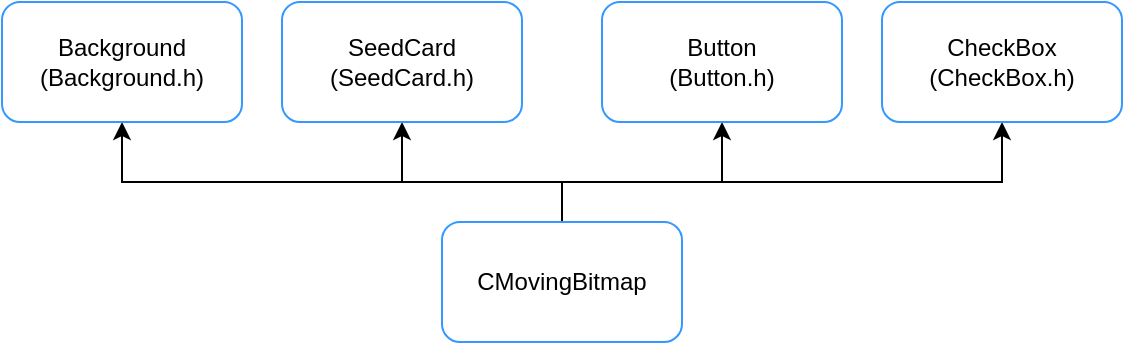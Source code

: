 <mxfile version="18.0.1" type="device" pages="15"><diagram id="xaavi9BeWF08qRVhIcry" name="Inheritance of UI elements"><mxGraphModel dx="1422" dy="875" grid="1" gridSize="10" guides="1" tooltips="1" connect="1" arrows="1" fold="1" page="1" pageScale="1" pageWidth="850" pageHeight="1100" math="0" shadow="0"><root><mxCell id="0"/><mxCell id="1" parent="0"/><mxCell id="jkfB9r_Nv73Sn3Pz2Vnx-16" style="edgeStyle=orthogonalEdgeStyle;rounded=0;orthogonalLoop=1;jettySize=auto;html=1;entryX=0.5;entryY=1;entryDx=0;entryDy=0;" parent="1" source="jkfB9r_Nv73Sn3Pz2Vnx-1" target="jkfB9r_Nv73Sn3Pz2Vnx-2" edge="1"><mxGeometry relative="1" as="geometry"><Array as="points"><mxPoint x="280" y="90"/><mxPoint x="60" y="90"/></Array></mxGeometry></mxCell><mxCell id="jkfB9r_Nv73Sn3Pz2Vnx-17" style="edgeStyle=orthogonalEdgeStyle;rounded=0;orthogonalLoop=1;jettySize=auto;html=1;entryX=0.5;entryY=1;entryDx=0;entryDy=0;" parent="1" source="jkfB9r_Nv73Sn3Pz2Vnx-1" target="jkfB9r_Nv73Sn3Pz2Vnx-11" edge="1"><mxGeometry relative="1" as="geometry"><Array as="points"><mxPoint x="280" y="90"/><mxPoint x="200" y="90"/></Array></mxGeometry></mxCell><mxCell id="jkfB9r_Nv73Sn3Pz2Vnx-18" style="edgeStyle=orthogonalEdgeStyle;rounded=0;orthogonalLoop=1;jettySize=auto;html=1;entryX=0.5;entryY=1;entryDx=0;entryDy=0;" parent="1" source="jkfB9r_Nv73Sn3Pz2Vnx-1" target="jkfB9r_Nv73Sn3Pz2Vnx-6" edge="1"><mxGeometry relative="1" as="geometry"><Array as="points"><mxPoint x="280" y="90"/><mxPoint x="500" y="90"/></Array></mxGeometry></mxCell><mxCell id="jkfB9r_Nv73Sn3Pz2Vnx-19" style="edgeStyle=orthogonalEdgeStyle;rounded=0;orthogonalLoop=1;jettySize=auto;html=1;entryX=0.5;entryY=1;entryDx=0;entryDy=0;" parent="1" source="jkfB9r_Nv73Sn3Pz2Vnx-1" target="jkfB9r_Nv73Sn3Pz2Vnx-4" edge="1"><mxGeometry relative="1" as="geometry"><Array as="points"><mxPoint x="280" y="90"/><mxPoint x="360" y="90"/></Array></mxGeometry></mxCell><mxCell id="jkfB9r_Nv73Sn3Pz2Vnx-1" value="CMovingBitmap" style="rounded=1;whiteSpace=wrap;html=1;strokeColor=#3399FF;" parent="1" vertex="1"><mxGeometry x="220" y="110" width="120" height="60" as="geometry"/></mxCell><mxCell id="jkfB9r_Nv73Sn3Pz2Vnx-2" value="Background&lt;br&gt;(Background.h)" style="rounded=1;whiteSpace=wrap;html=1;strokeColor=#3399FF;" parent="1" vertex="1"><mxGeometry width="120" height="60" as="geometry"/></mxCell><mxCell id="jkfB9r_Nv73Sn3Pz2Vnx-4" value="Button&lt;br&gt;(Button.h)" style="rounded=1;whiteSpace=wrap;html=1;strokeColor=#3399FF;" parent="1" vertex="1"><mxGeometry x="300" width="120" height="60" as="geometry"/></mxCell><mxCell id="jkfB9r_Nv73Sn3Pz2Vnx-6" value="CheckBox&lt;br&gt;(CheckBox.h)" style="rounded=1;whiteSpace=wrap;html=1;strokeColor=#3399FF;" parent="1" vertex="1"><mxGeometry x="440" width="120" height="60" as="geometry"/></mxCell><mxCell id="jkfB9r_Nv73Sn3Pz2Vnx-11" value="SeedCard&lt;br&gt;(SeedCard.h)" style="rounded=1;whiteSpace=wrap;html=1;strokeColor=#3399FF;" parent="1" vertex="1"><mxGeometry x="140" width="120" height="60" as="geometry"/></mxCell></root></mxGraphModel></diagram><diagram id="mRyqxbPiVFIBhms2itOH" name="Composition of UI elements"><mxGraphModel dx="2020" dy="1346" grid="1" gridSize="10" guides="1" tooltips="1" connect="1" arrows="1" fold="1" page="1" pageScale="1" pageWidth="850" pageHeight="1100" math="0" shadow="0"><root><mxCell id="0"/><mxCell id="1" parent="0"/><mxCell id="OaTNSOTHWYvvhjThBJZE-34" style="edgeStyle=orthogonalEdgeStyle;rounded=0;orthogonalLoop=1;jettySize=auto;html=1;entryX=0.5;entryY=1;entryDx=0;entryDy=0;startArrow=none;startFill=0;endArrow=classic;endFill=1;strokeColor=#000000;" edge="1" parent="1" source="OaTNSOTHWYvvhjThBJZE-6" target="OaTNSOTHWYvvhjThBJZE-13"><mxGeometry relative="1" as="geometry"><Array as="points"><mxPoint x="325" y="360"/><mxPoint x="390" y="360"/></Array></mxGeometry></mxCell><mxCell id="OaTNSOTHWYvvhjThBJZE-6" value="CMovingBitmap" style="rounded=1;whiteSpace=wrap;html=1;strokeColor=#000000;" vertex="1" parent="1"><mxGeometry x="265" y="390" width="120" height="60" as="geometry"/></mxCell><mxCell id="OaTNSOTHWYvvhjThBJZE-8" value="Button&lt;br&gt;(Button.h)" style="rounded=1;whiteSpace=wrap;html=1;strokeColor=#000000;" vertex="1" parent="1"><mxGeometry x="130" y="630" width="120" height="60" as="geometry"/></mxCell><mxCell id="OaTNSOTHWYvvhjThBJZE-9" value="CardPicker&lt;br&gt;(CardPicker.h)" style="rounded=1;whiteSpace=wrap;html=1;" vertex="1" parent="1"><mxGeometry x="195" y="280" width="120" height="60" as="geometry"/></mxCell><mxCell id="OaTNSOTHWYvvhjThBJZE-10" value="CheckBox&lt;br&gt;(CheckBox.h)" style="rounded=1;whiteSpace=wrap;html=1;strokeColor=#000000;" vertex="1" parent="1"><mxGeometry x="270" y="630" width="120" height="60" as="geometry"/></mxCell><mxCell id="OaTNSOTHWYvvhjThBJZE-11" value="GameBar&lt;br&gt;(GameBar.h)" style="rounded=1;whiteSpace=wrap;html=1;" vertex="1" parent="1"><mxGeometry x="200" width="120" height="60" as="geometry"/></mxCell><mxCell id="OaTNSOTHWYvvhjThBJZE-12" value="GameMenu&lt;br&gt;(GameMenu.h)" style="rounded=1;whiteSpace=wrap;html=1;" vertex="1" parent="1"><mxGeometry x="195" y="520" width="120" height="60" as="geometry"/></mxCell><mxCell id="OaTNSOTHWYvvhjThBJZE-13" value="ProgressBar&lt;br&gt;(ProgressBar.h)" style="rounded=1;whiteSpace=wrap;html=1;" vertex="1" parent="1"><mxGeometry x="330" y="280" width="120" height="60" as="geometry"/></mxCell><mxCell id="OaTNSOTHWYvvhjThBJZE-14" style="edgeStyle=orthogonalEdgeStyle;rounded=0;orthogonalLoop=1;jettySize=auto;html=1;endArrow=classic;endFill=1;strokeColor=#000000;startArrow=none;exitX=0.5;exitY=0;exitDx=0;exitDy=0;entryX=0.25;entryY=1;entryDx=0;entryDy=0;" edge="1" parent="1" source="OaTNSOTHWYvvhjThBJZE-29" target="OaTNSOTHWYvvhjThBJZE-9"><mxGeometry relative="1" as="geometry"><Array as="points"><mxPoint x="190" y="360"/><mxPoint x="225" y="360"/></Array><mxPoint x="260" y="200" as="targetPoint"/></mxGeometry></mxCell><mxCell id="OaTNSOTHWYvvhjThBJZE-15" value="SeedCard&lt;br&gt;(SeedCard.h)" style="rounded=1;whiteSpace=wrap;html=1;strokeColor=#000000;" vertex="1" parent="1"><mxGeometry x="130" y="390" width="120" height="60" as="geometry"/></mxCell><mxCell id="OaTNSOTHWYvvhjThBJZE-18" style="edgeStyle=orthogonalEdgeStyle;rounded=0;orthogonalLoop=1;jettySize=auto;html=1;entryX=0.75;entryY=1;entryDx=0;entryDy=0;endArrow=classic;endFill=1;strokeColor=#000000;exitX=0;exitY=0.5;exitDx=0;exitDy=0;" edge="1" parent="1" source="OaTNSOTHWYvvhjThBJZE-21" target="OaTNSOTHWYvvhjThBJZE-9"><mxGeometry relative="1" as="geometry"><mxPoint x="460" y="340" as="sourcePoint"/><Array as="points"><mxPoint x="325" y="385"/><mxPoint x="325" y="360"/><mxPoint x="285" y="360"/></Array></mxGeometry></mxCell><mxCell id="OaTNSOTHWYvvhjThBJZE-21" value="" style="rhombus;whiteSpace=wrap;html=1;strokeColor=#3399FF;fillColor=#3399FF;" vertex="1" parent="1"><mxGeometry x="320" y="380" width="10" height="10" as="geometry"/></mxCell><mxCell id="OaTNSOTHWYvvhjThBJZE-24" style="edgeStyle=orthogonalEdgeStyle;rounded=0;orthogonalLoop=1;jettySize=auto;html=1;entryX=0.25;entryY=1;entryDx=0;entryDy=0;endArrow=classic;endFill=1;strokeColor=#000000;" edge="1" parent="1" source="OaTNSOTHWYvvhjThBJZE-26" target="OaTNSOTHWYvvhjThBJZE-12"><mxGeometry relative="1" as="geometry"><Array as="points"><mxPoint x="190" y="600"/><mxPoint x="225" y="600"/></Array></mxGeometry></mxCell><mxCell id="OaTNSOTHWYvvhjThBJZE-26" value="" style="rhombus;whiteSpace=wrap;html=1;strokeColor=#3399FF;fillColor=#3399FF;" vertex="1" parent="1"><mxGeometry x="185" y="620" width="10" height="10" as="geometry"/></mxCell><mxCell id="OaTNSOTHWYvvhjThBJZE-27" style="edgeStyle=orthogonalEdgeStyle;rounded=0;orthogonalLoop=1;jettySize=auto;html=1;entryX=0.75;entryY=1;entryDx=0;entryDy=0;endArrow=classic;endFill=1;strokeColor=#000000;" edge="1" parent="1" source="OaTNSOTHWYvvhjThBJZE-28" target="OaTNSOTHWYvvhjThBJZE-12"><mxGeometry relative="1" as="geometry"><Array as="points"><mxPoint x="330" y="600"/><mxPoint x="285" y="600"/></Array></mxGeometry></mxCell><mxCell id="OaTNSOTHWYvvhjThBJZE-28" value="" style="rhombus;whiteSpace=wrap;html=1;strokeColor=#3399FF;fillColor=#3399FF;" vertex="1" parent="1"><mxGeometry x="325" y="620" width="10" height="10" as="geometry"/></mxCell><mxCell id="OaTNSOTHWYvvhjThBJZE-29" value="" style="rhombus;whiteSpace=wrap;html=1;strokeColor=#3399FF;fillColor=#3399FF;" vertex="1" parent="1"><mxGeometry x="185" y="380" width="10" height="10" as="geometry"/></mxCell><mxCell id="OaTNSOTHWYvvhjThBJZE-35" value="CMovingBitmap" style="rounded=1;whiteSpace=wrap;html=1;strokeColor=#000000;" vertex="1" parent="1"><mxGeometry x="270" y="150" width="120" height="60" as="geometry"/></mxCell><mxCell id="OaTNSOTHWYvvhjThBJZE-36" value="Button&lt;br&gt;(Button.h)" style="rounded=1;whiteSpace=wrap;html=1;strokeColor=#000000;" vertex="1" parent="1"><mxGeometry x="410" y="150" width="120" height="60" as="geometry"/></mxCell><mxCell id="OaTNSOTHWYvvhjThBJZE-37" value="CardPicker&lt;br&gt;(CardPicker.h)" style="rounded=1;whiteSpace=wrap;html=1;" vertex="1" parent="1"><mxGeometry y="150" width="120" height="60" as="geometry"/></mxCell><mxCell id="OaTNSOTHWYvvhjThBJZE-38" value="SeedCard&lt;br&gt;(SeedCard.h)" style="rounded=1;whiteSpace=wrap;html=1;strokeColor=#000000;" vertex="1" parent="1"><mxGeometry x="130" y="150" width="120" height="60" as="geometry"/></mxCell><mxCell id="OaTNSOTHWYvvhjThBJZE-46" style="edgeStyle=orthogonalEdgeStyle;rounded=0;orthogonalLoop=1;jettySize=auto;html=1;entryX=0.12;entryY=1.003;entryDx=0;entryDy=0;startArrow=none;startFill=0;endArrow=classic;endFill=1;strokeColor=#000000;entryPerimeter=0;" edge="1" parent="1" source="OaTNSOTHWYvvhjThBJZE-40" target="OaTNSOTHWYvvhjThBJZE-11"><mxGeometry relative="1" as="geometry"><Array as="points"><mxPoint x="60" y="100"/><mxPoint x="214" y="100"/><mxPoint x="214" y="60"/></Array></mxGeometry></mxCell><mxCell id="OaTNSOTHWYvvhjThBJZE-40" value="" style="rhombus;whiteSpace=wrap;html=1;strokeColor=#3399FF;fillColor=#3399FF;" vertex="1" parent="1"><mxGeometry x="55" y="140" width="10" height="10" as="geometry"/></mxCell><mxCell id="OaTNSOTHWYvvhjThBJZE-47" style="edgeStyle=orthogonalEdgeStyle;rounded=0;orthogonalLoop=1;jettySize=auto;html=1;entryX=0.333;entryY=0.99;entryDx=0;entryDy=0;startArrow=none;startFill=0;endArrow=classic;endFill=1;strokeColor=#000000;entryPerimeter=0;" edge="1" parent="1" source="OaTNSOTHWYvvhjThBJZE-41" target="OaTNSOTHWYvvhjThBJZE-11"><mxGeometry relative="1" as="geometry"><Array as="points"><mxPoint x="190" y="110"/><mxPoint x="240" y="110"/></Array></mxGeometry></mxCell><mxCell id="OaTNSOTHWYvvhjThBJZE-41" value="" style="rhombus;whiteSpace=wrap;html=1;strokeColor=#3399FF;fillColor=#3399FF;" vertex="1" parent="1"><mxGeometry x="185" y="140" width="10" height="10" as="geometry"/></mxCell><mxCell id="OaTNSOTHWYvvhjThBJZE-48" style="edgeStyle=orthogonalEdgeStyle;rounded=0;orthogonalLoop=1;jettySize=auto;html=1;entryX=0.622;entryY=0.983;entryDx=0;entryDy=0;entryPerimeter=0;startArrow=none;startFill=0;endArrow=classic;endFill=1;strokeColor=#000000;" edge="1" parent="1" source="OaTNSOTHWYvvhjThBJZE-42" target="OaTNSOTHWYvvhjThBJZE-11"><mxGeometry relative="1" as="geometry"><Array as="points"><mxPoint x="325" y="110"/><mxPoint x="275" y="110"/></Array></mxGeometry></mxCell><mxCell id="OaTNSOTHWYvvhjThBJZE-42" value="" style="rhombus;whiteSpace=wrap;html=1;strokeColor=#3399FF;fillColor=#3399FF;" vertex="1" parent="1"><mxGeometry x="320" y="140" width="10" height="10" as="geometry"/></mxCell><mxCell id="OaTNSOTHWYvvhjThBJZE-49" style="edgeStyle=orthogonalEdgeStyle;rounded=0;orthogonalLoop=1;jettySize=auto;html=1;entryX=0.876;entryY=0.986;entryDx=0;entryDy=0;entryPerimeter=0;startArrow=none;startFill=0;endArrow=classic;endFill=1;strokeColor=#000000;" edge="1" parent="1" source="OaTNSOTHWYvvhjThBJZE-43" target="OaTNSOTHWYvvhjThBJZE-11"><mxGeometry relative="1" as="geometry"><Array as="points"><mxPoint x="470" y="100"/><mxPoint x="305" y="100"/></Array></mxGeometry></mxCell><mxCell id="OaTNSOTHWYvvhjThBJZE-43" value="" style="rhombus;whiteSpace=wrap;html=1;strokeColor=#3399FF;fillColor=#3399FF;" vertex="1" parent="1"><mxGeometry x="465" y="140" width="10" height="10" as="geometry"/></mxCell><mxCell id="FW0h5G3kJE0vzQlZUt21-1" value="GameOver&lt;br&gt;(GameOver.h)" style="rounded=1;whiteSpace=wrap;html=1;" vertex="1" parent="1"><mxGeometry x="200" y="730" width="120" height="60" as="geometry"/></mxCell><mxCell id="DqtaJuUXNYAG2lvKIVnV-1" value="Background&lt;br&gt;(Background.h)" style="rounded=1;whiteSpace=wrap;html=1;strokeColor=#000000;" vertex="1" parent="1"><mxGeometry x="200" y="860" width="120" height="60" as="geometry"/></mxCell><mxCell id="DqtaJuUXNYAG2lvKIVnV-3" style="edgeStyle=orthogonalEdgeStyle;rounded=0;orthogonalLoop=1;jettySize=auto;html=1;entryX=0.5;entryY=1;entryDx=0;entryDy=0;startArrow=none;startFill=0;endArrow=classic;endFill=1;strokeColor=#000000;" edge="1" parent="1" source="DqtaJuUXNYAG2lvKIVnV-2" target="FW0h5G3kJE0vzQlZUt21-1"><mxGeometry relative="1" as="geometry"/></mxCell><mxCell id="DqtaJuUXNYAG2lvKIVnV-2" value="" style="rhombus;whiteSpace=wrap;html=1;strokeColor=#3399FF;fillColor=#3399FF;" vertex="1" parent="1"><mxGeometry x="255" y="850" width="10" height="10" as="geometry"/></mxCell></root></mxGraphModel></diagram><diagram id="ePixeVa5Yx1b1pZuUe5M" name="Cooldown Composition"><mxGraphModel dx="2387" dy="1591" grid="1" gridSize="10" guides="1" tooltips="1" connect="1" arrows="1" fold="1" page="1" pageScale="1" pageWidth="850" pageHeight="1100" math="0" shadow="0"><root><mxCell id="0"/><mxCell id="1" parent="0"/><mxCell id="0DB-XrkgUZYIS-NDhti1-1" value="Cooldown&lt;br&gt;(Cooldown.h)" style="rounded=1;whiteSpace=wrap;html=1;strokeColor=#000000;fillColor=#FFFFFF;" vertex="1" parent="1"><mxGeometry x="35" width="120" height="60" as="geometry"/></mxCell><mxCell id="70eD-XHaisQdL0tqor_C-1" value="high_resolution_clock::time_point&lt;br&gt;(&amp;lt;chrono&amp;gt;)" style="rounded=1;whiteSpace=wrap;html=1;strokeColor=#000000;" vertex="1" parent="1"><mxGeometry y="110" width="190" height="60" as="geometry"/></mxCell><mxCell id="70eD-XHaisQdL0tqor_C-4" style="edgeStyle=orthogonalEdgeStyle;rounded=0;orthogonalLoop=1;jettySize=auto;html=1;entryX=0.5;entryY=1;entryDx=0;entryDy=0;startArrow=none;startFill=0;endArrow=classic;endFill=1;strokeColor=#000000;" edge="1" parent="1" source="70eD-XHaisQdL0tqor_C-2" target="0DB-XrkgUZYIS-NDhti1-1"><mxGeometry relative="1" as="geometry"/></mxCell><mxCell id="70eD-XHaisQdL0tqor_C-2" value="" style="rhombus;whiteSpace=wrap;html=1;strokeColor=#3399FF;fillColor=#3399FF;" vertex="1" parent="1"><mxGeometry x="90" y="100" width="10" height="10" as="geometry"/></mxCell></root></mxGraphModel></diagram><diagram id="hy5vzwOGEnHjLBb_g5Q-" name="Lawnmower Composition"><mxGraphModel dx="1876" dy="1250" grid="1" gridSize="10" guides="1" tooltips="1" connect="1" arrows="1" fold="1" page="1" pageScale="1" pageWidth="850" pageHeight="1100" math="0" shadow="0"><root><mxCell id="0"/><mxCell id="1" parent="0"/><mxCell id="amLnSVyyt4-Ea5MoSkP7-1" value="Lawnmower" style="rounded=1;whiteSpace=wrap;html=1;strokeColor=#000000;fillColor=#FFFFFF;" vertex="1" parent="1"><mxGeometry width="120" height="60" as="geometry"/></mxCell><mxCell id="djvFrZuOK1mp_ZUVjMYt-1" value="CMovingBitmap" style="rounded=1;whiteSpace=wrap;html=1;strokeColor=#000000;" vertex="1" parent="1"><mxGeometry y="110" width="120" height="60" as="geometry"/></mxCell><mxCell id="djvFrZuOK1mp_ZUVjMYt-3" style="edgeStyle=orthogonalEdgeStyle;rounded=0;orthogonalLoop=1;jettySize=auto;html=1;entryX=0.5;entryY=1;entryDx=0;entryDy=0;startArrow=none;startFill=0;endArrow=classic;endFill=1;strokeColor=#000000;" edge="1" parent="1" source="djvFrZuOK1mp_ZUVjMYt-2" target="amLnSVyyt4-Ea5MoSkP7-1"><mxGeometry relative="1" as="geometry"/></mxCell><mxCell id="djvFrZuOK1mp_ZUVjMYt-2" value="" style="rhombus;whiteSpace=wrap;html=1;strokeColor=#3399FF;fillColor=#3399FF;" vertex="1" parent="1"><mxGeometry x="55" y="100" width="10" height="10" as="geometry"/></mxCell></root></mxGraphModel></diagram><diagram id="eQ6Ub95NCMkImbnD_UAw" name="Bullet Inheritance"><mxGraphModel dx="1313" dy="875" grid="1" gridSize="10" guides="1" tooltips="1" connect="1" arrows="1" fold="1" page="1" pageScale="1" pageWidth="850" pageHeight="1100" math="0" shadow="0"><root><mxCell id="0"/><mxCell id="1" parent="0"/><mxCell id="TMLRujm-KP7yJzzWb7Te-10" style="edgeStyle=orthogonalEdgeStyle;rounded=0;orthogonalLoop=1;jettySize=auto;html=1;entryX=0.5;entryY=1;entryDx=0;entryDy=0;startArrow=none;startFill=0;endArrow=classic;endFill=1;strokeColor=#000000;" edge="1" parent="1" source="rGv3OUxdpkViQlAYxa8c-1" target="TMLRujm-KP7yJzzWb7Te-5"><mxGeometry relative="1" as="geometry"><Array as="points"><mxPoint x="270" y="100"/><mxPoint x="60" y="100"/></Array></mxGeometry></mxCell><mxCell id="TMLRujm-KP7yJzzWb7Te-11" style="edgeStyle=orthogonalEdgeStyle;rounded=0;orthogonalLoop=1;jettySize=auto;html=1;entryX=0.5;entryY=1;entryDx=0;entryDy=0;startArrow=none;startFill=0;endArrow=classic;endFill=1;strokeColor=#000000;" edge="1" parent="1" source="rGv3OUxdpkViQlAYxa8c-1" target="TMLRujm-KP7yJzzWb7Te-6"><mxGeometry relative="1" as="geometry"><Array as="points"><mxPoint x="270" y="100"/><mxPoint x="200" y="100"/></Array></mxGeometry></mxCell><mxCell id="TMLRujm-KP7yJzzWb7Te-12" style="edgeStyle=orthogonalEdgeStyle;rounded=0;orthogonalLoop=1;jettySize=auto;html=1;entryX=0.5;entryY=1;entryDx=0;entryDy=0;startArrow=none;startFill=0;endArrow=classic;endFill=1;strokeColor=#000000;" edge="1" parent="1" source="rGv3OUxdpkViQlAYxa8c-1" target="TMLRujm-KP7yJzzWb7Te-7"><mxGeometry relative="1" as="geometry"><Array as="points"><mxPoint x="270" y="100"/><mxPoint x="340" y="100"/></Array></mxGeometry></mxCell><mxCell id="TMLRujm-KP7yJzzWb7Te-13" style="edgeStyle=orthogonalEdgeStyle;rounded=0;orthogonalLoop=1;jettySize=auto;html=1;entryX=0.5;entryY=1;entryDx=0;entryDy=0;startArrow=none;startFill=0;endArrow=classic;endFill=1;strokeColor=#000000;" edge="1" parent="1" source="rGv3OUxdpkViQlAYxa8c-1" target="TMLRujm-KP7yJzzWb7Te-8"><mxGeometry relative="1" as="geometry"><Array as="points"><mxPoint x="270" y="100"/><mxPoint x="480" y="100"/></Array></mxGeometry></mxCell><mxCell id="rGv3OUxdpkViQlAYxa8c-1" value="Bullet&lt;br&gt;(Bullet.h)" style="rounded=1;whiteSpace=wrap;html=1;strokeColor=#3399FF;fillColor=#FFFFFF;" vertex="1" parent="1"><mxGeometry x="210" y="130" width="120" height="60" as="geometry"/></mxCell><mxCell id="WCfsr40xcKBtYJTSiH65-2" style="edgeStyle=orthogonalEdgeStyle;rounded=0;orthogonalLoop=1;jettySize=auto;html=1;entryX=0.5;entryY=1;entryDx=0;entryDy=0;startArrow=none;startFill=0;endArrow=classic;endFill=1;strokeColor=#000000;" edge="1" parent="1" source="WCfsr40xcKBtYJTSiH65-1" target="rGv3OUxdpkViQlAYxa8c-1"><mxGeometry relative="1" as="geometry"/></mxCell><mxCell id="WCfsr40xcKBtYJTSiH65-1" value="CMovingBitmap" style="rounded=1;whiteSpace=wrap;html=1;strokeColor=#3399FF;" vertex="1" parent="1"><mxGeometry x="210" y="220" width="120" height="60" as="geometry"/></mxCell><mxCell id="TMLRujm-KP7yJzzWb7Te-5" value="PeaShooterBullet&lt;br&gt;(Bullet.h)" style="rounded=1;whiteSpace=wrap;html=1;strokeColor=#3399FF;fillColor=#FFFFFF;" vertex="1" parent="1"><mxGeometry width="120" height="60" as="geometry"/></mxCell><mxCell id="TMLRujm-KP7yJzzWb7Te-6" value="SnowPeaBullet&lt;br&gt;(Bullet.h)" style="rounded=1;whiteSpace=wrap;html=1;strokeColor=#3399FF;fillColor=#FFFFFF;" vertex="1" parent="1"><mxGeometry x="140" width="120" height="60" as="geometry"/></mxCell><mxCell id="TMLRujm-KP7yJzzWb7Te-7" value="ShroomBullet&lt;br&gt;(Bullet.h)" style="rounded=1;whiteSpace=wrap;html=1;strokeColor=#3399FF;fillColor=#FFFFFF;" vertex="1" parent="1"><mxGeometry x="280" width="120" height="60" as="geometry"/></mxCell><mxCell id="TMLRujm-KP7yJzzWb7Te-8" value="PuffShroomBullet&lt;br&gt;(Bullet.h)" style="rounded=1;whiteSpace=wrap;html=1;strokeColor=#3399FF;fillColor=#FFFFFF;" vertex="1" parent="1"><mxGeometry x="420" width="120" height="60" as="geometry"/></mxCell></root></mxGraphModel></diagram><diagram id="S-TcJuiE3zCRasnYG_NX" name="Sun Composition and Inheritance"><mxGraphModel dx="1313" dy="875" grid="1" gridSize="10" guides="1" tooltips="1" connect="1" arrows="1" fold="1" page="1" pageScale="1" pageWidth="850" pageHeight="1100" math="0" shadow="0"><root><mxCell id="0"/><mxCell id="1" parent="0"/><mxCell id="uRrNKrJTEveY-TmALiVz-5" style="edgeStyle=orthogonalEdgeStyle;rounded=0;orthogonalLoop=1;jettySize=auto;html=1;startArrow=none;startFill=0;endArrow=classic;endFill=1;strokeColor=#000000;" edge="1" parent="1" source="uRrNKrJTEveY-TmALiVz-1" target="uRrNKrJTEveY-TmALiVz-4"><mxGeometry relative="1" as="geometry"/></mxCell><mxCell id="uRrNKrJTEveY-TmALiVz-1" value="Sun&lt;br&gt;(Sun.h)" style="rounded=1;whiteSpace=wrap;html=1;strokeColor=#3399FF;fillColor=#FFFFFF;" vertex="1" parent="1"><mxGeometry y="90" width="120" height="60" as="geometry"/></mxCell><mxCell id="uRrNKrJTEveY-TmALiVz-2" style="edgeStyle=orthogonalEdgeStyle;rounded=0;orthogonalLoop=1;jettySize=auto;html=1;entryX=0.5;entryY=1;entryDx=0;entryDy=0;startArrow=none;startFill=0;endArrow=classic;endFill=1;strokeColor=#000000;" edge="1" parent="1" source="uRrNKrJTEveY-TmALiVz-3" target="uRrNKrJTEveY-TmALiVz-1"><mxGeometry relative="1" as="geometry"/></mxCell><mxCell id="uRrNKrJTEveY-TmALiVz-3" value="CMovingBitmap" style="rounded=1;whiteSpace=wrap;html=1;strokeColor=#3399FF;" vertex="1" parent="1"><mxGeometry y="180" width="120" height="60" as="geometry"/></mxCell><mxCell id="uRrNKrJTEveY-TmALiVz-4" value="NormalSun&lt;br&gt;(NormalSun.h)" style="rounded=1;whiteSpace=wrap;html=1;strokeColor=#3399FF;fillColor=#FFFFFF;" vertex="1" parent="1"><mxGeometry width="120" height="60" as="geometry"/></mxCell><mxCell id="BlE3c3Chjap1MEblh-Gt-2" value="Cooldown&lt;br&gt;(Cooldown.h)" style="rounded=1;whiteSpace=wrap;html=1;strokeColor=#000000;" vertex="1" parent="1"><mxGeometry x="140" y="180" width="120" height="60" as="geometry"/></mxCell><mxCell id="GF5NgqyHwpGaVGXiKx5z-1" style="edgeStyle=orthogonalEdgeStyle;rounded=0;orthogonalLoop=1;jettySize=auto;html=1;entryX=1;entryY=0.5;entryDx=0;entryDy=0;startArrow=none;startFill=0;endArrow=classic;endFill=1;strokeColor=#000000;" edge="1" parent="1" source="BlE3c3Chjap1MEblh-Gt-4" target="uRrNKrJTEveY-TmALiVz-1"><mxGeometry relative="1" as="geometry"><Array as="points"><mxPoint x="200" y="120"/></Array></mxGeometry></mxCell><mxCell id="BlE3c3Chjap1MEblh-Gt-4" value="" style="rhombus;whiteSpace=wrap;html=1;strokeColor=#3399FF;fillColor=#3399FF;" vertex="1" parent="1"><mxGeometry x="195" y="170" width="10" height="10" as="geometry"/></mxCell></root></mxGraphModel></diagram><diagram id="EcK3f1v6SFm3em-3LTQ3" name="Plants Composition and Inheritance"><mxGraphModel dx="1422" dy="875" grid="1" gridSize="10" guides="1" tooltips="1" connect="1" arrows="1" fold="1" page="1" pageScale="1" pageWidth="850" pageHeight="1100" math="0" shadow="0"><root><mxCell id="0"/><mxCell id="1" parent="0"/><mxCell id="6x9DE9isyfAdlaJ3CcNi-1" value="CMovingBitmap" style="rounded=1;whiteSpace=wrap;html=1;strokeColor=#000000;" parent="1" vertex="1"><mxGeometry x="210" y="510" width="120" height="60" as="geometry"/></mxCell><mxCell id="6x9DE9isyfAdlaJ3CcNi-4" style="edgeStyle=orthogonalEdgeStyle;rounded=0;orthogonalLoop=1;jettySize=auto;html=1;entryX=0.5;entryY=1;entryDx=0;entryDy=0;startArrow=none;startFill=0;endArrow=classic;endFill=1;strokeColor=#000000;" parent="1" source="6x9DE9isyfAdlaJ3CcNi-2" target="6x9DE9isyfAdlaJ3CcNi-3" edge="1"><mxGeometry relative="1" as="geometry"/></mxCell><mxCell id="6x9DE9isyfAdlaJ3CcNi-2" value="" style="rhombus;whiteSpace=wrap;html=1;strokeColor=#3399FF;fillColor=#3399FF;" parent="1" vertex="1"><mxGeometry x="265" y="500" width="10" height="10" as="geometry"/></mxCell><mxCell id="6x9DE9isyfAdlaJ3CcNi-9" style="edgeStyle=orthogonalEdgeStyle;rounded=0;orthogonalLoop=1;jettySize=auto;html=1;entryX=0.5;entryY=1;entryDx=0;entryDy=0;startArrow=none;startFill=0;endArrow=classic;endFill=1;strokeColor=#000000;" parent="1" source="6x9DE9isyfAdlaJ3CcNi-3" target="6x9DE9isyfAdlaJ3CcNi-5" edge="1"><mxGeometry relative="1" as="geometry"><Array as="points"><mxPoint x="270" y="360"/><mxPoint x="60" y="360"/></Array></mxGeometry></mxCell><mxCell id="6x9DE9isyfAdlaJ3CcNi-10" style="edgeStyle=orthogonalEdgeStyle;rounded=0;orthogonalLoop=1;jettySize=auto;html=1;entryX=0.5;entryY=1;entryDx=0;entryDy=0;startArrow=none;startFill=0;endArrow=classic;endFill=1;strokeColor=#000000;" parent="1" source="6x9DE9isyfAdlaJ3CcNi-3" target="6x9DE9isyfAdlaJ3CcNi-6" edge="1"><mxGeometry relative="1" as="geometry"><Array as="points"><mxPoint x="270" y="360"/><mxPoint x="200" y="360"/></Array></mxGeometry></mxCell><mxCell id="6x9DE9isyfAdlaJ3CcNi-11" style="edgeStyle=orthogonalEdgeStyle;rounded=0;orthogonalLoop=1;jettySize=auto;html=1;entryX=0.5;entryY=1;entryDx=0;entryDy=0;startArrow=none;startFill=0;endArrow=classic;endFill=1;strokeColor=#000000;" parent="1" source="6x9DE9isyfAdlaJ3CcNi-3" target="6x9DE9isyfAdlaJ3CcNi-7" edge="1"><mxGeometry relative="1" as="geometry"><Array as="points"><mxPoint x="270" y="360"/><mxPoint x="340" y="360"/></Array></mxGeometry></mxCell><mxCell id="6x9DE9isyfAdlaJ3CcNi-12" style="edgeStyle=orthogonalEdgeStyle;rounded=0;orthogonalLoop=1;jettySize=auto;html=1;entryX=0.5;entryY=1;entryDx=0;entryDy=0;startArrow=none;startFill=0;endArrow=classic;endFill=1;strokeColor=#000000;" parent="1" source="6x9DE9isyfAdlaJ3CcNi-3" target="6x9DE9isyfAdlaJ3CcNi-8" edge="1"><mxGeometry relative="1" as="geometry"><Array as="points"><mxPoint x="270" y="360"/><mxPoint x="480" y="360"/></Array></mxGeometry></mxCell><mxCell id="6x9DE9isyfAdlaJ3CcNi-3" value="Plant&lt;br&gt;(Plant.h)" style="rounded=1;whiteSpace=wrap;html=1;strokeColor=#3399FF;fillColor=#FFFFFF;" parent="1" vertex="1"><mxGeometry x="210" y="380" width="120" height="60" as="geometry"/></mxCell><mxCell id="6x9DE9isyfAdlaJ3CcNi-5" value="DefensivePlant&lt;br&gt;(Plant.h)" style="rounded=1;whiteSpace=wrap;html=1;strokeColor=#3399FF;fillColor=#FFFFFF;" parent="1" vertex="1"><mxGeometry y="260" width="120" height="60" as="geometry"/></mxCell><mxCell id="6x9DE9isyfAdlaJ3CcNi-6" value="GenerateSunPlant&lt;br&gt;(Plant.h)" style="rounded=1;whiteSpace=wrap;html=1;strokeColor=#3399FF;fillColor=#FFFFFF;" parent="1" vertex="1"><mxGeometry x="140" y="260" width="120" height="60" as="geometry"/></mxCell><mxCell id="6x9DE9isyfAdlaJ3CcNi-7" value="ShootingPlant&lt;br&gt;(Plant.h)" style="rounded=1;whiteSpace=wrap;html=1;strokeColor=#3399FF;fillColor=#FFFFFF;" parent="1" vertex="1"><mxGeometry x="280" y="260" width="120" height="60" as="geometry"/></mxCell><mxCell id="6x9DE9isyfAdlaJ3CcNi-8" value="DisposablePlant&lt;br&gt;(Plant.h)" style="rounded=1;whiteSpace=wrap;html=1;strokeColor=#3399FF;fillColor=#FFFFFF;" parent="1" vertex="1"><mxGeometry x="420" y="260" width="120" height="60" as="geometry"/></mxCell><mxCell id="6x9DE9isyfAdlaJ3CcNi-13" value="Cooldown&lt;br&gt;(Cooldown.h)" style="rounded=1;whiteSpace=wrap;html=1;strokeColor=#000000;" parent="1" vertex="1"><mxGeometry x="280" width="120" height="60" as="geometry"/></mxCell><mxCell id="6x9DE9isyfAdlaJ3CcNi-18" style="edgeStyle=orthogonalEdgeStyle;rounded=0;orthogonalLoop=1;jettySize=auto;html=1;entryX=0.5;entryY=0;entryDx=0;entryDy=0;startArrow=none;startFill=0;endArrow=classic;endFill=1;strokeColor=#000000;" parent="1" source="6x9DE9isyfAdlaJ3CcNi-14" target="6x9DE9isyfAdlaJ3CcNi-6" edge="1"><mxGeometry relative="1" as="geometry"><Array as="points"><mxPoint x="340" y="160"/><mxPoint x="200" y="160"/></Array></mxGeometry></mxCell><mxCell id="6x9DE9isyfAdlaJ3CcNi-19" style="edgeStyle=orthogonalEdgeStyle;rounded=0;orthogonalLoop=1;jettySize=auto;html=1;entryX=0.5;entryY=0;entryDx=0;entryDy=0;startArrow=none;startFill=0;endArrow=classic;endFill=1;strokeColor=#000000;" parent="1" source="6x9DE9isyfAdlaJ3CcNi-14" target="6x9DE9isyfAdlaJ3CcNi-7" edge="1"><mxGeometry relative="1" as="geometry"/></mxCell><mxCell id="6x9DE9isyfAdlaJ3CcNi-20" style="edgeStyle=orthogonalEdgeStyle;rounded=0;orthogonalLoop=1;jettySize=auto;html=1;entryX=0.5;entryY=0;entryDx=0;entryDy=0;startArrow=none;startFill=0;endArrow=classic;endFill=1;strokeColor=#000000;" parent="1" source="6x9DE9isyfAdlaJ3CcNi-14" target="6x9DE9isyfAdlaJ3CcNi-8" edge="1"><mxGeometry relative="1" as="geometry"><Array as="points"><mxPoint x="340" y="160"/><mxPoint x="480" y="160"/></Array></mxGeometry></mxCell><mxCell id="6x9DE9isyfAdlaJ3CcNi-14" value="" style="rhombus;whiteSpace=wrap;html=1;strokeColor=#3399FF;fillColor=#3399FF;" parent="1" vertex="1"><mxGeometry x="335" y="60" width="10" height="10" as="geometry"/></mxCell></root></mxGraphModel></diagram><diagram id="ZTOjlBqHwE_HgR0hHEhX" name="Defensive Plants Inheritance and Composition"><mxGraphModel dx="1422" dy="875" grid="1" gridSize="10" guides="1" tooltips="1" connect="1" arrows="1" fold="1" page="1" pageScale="1" pageWidth="850" pageHeight="1100" math="0" shadow="0"><root><mxCell id="0"/><mxCell id="1" parent="0"/><mxCell id="B0GmHbHZ_W1o6e5nkTZM-1" value="CMovingBitmap" style="rounded=1;whiteSpace=wrap;html=1;strokeColor=#000000;" parent="1" vertex="1"><mxGeometry x="260" width="120" height="60" as="geometry"/></mxCell><mxCell id="aaYzlnFmlJbyXMzQywfT-4" style="edgeStyle=orthogonalEdgeStyle;rounded=0;orthogonalLoop=1;jettySize=auto;html=1;entryX=1;entryY=0.5;entryDx=0;entryDy=0;startArrow=none;startFill=0;endArrow=classic;endFill=1;strokeColor=#000000;" parent="1" source="B0GmHbHZ_W1o6e5nkTZM-3" target="aaYzlnFmlJbyXMzQywfT-2" edge="1"><mxGeometry relative="1" as="geometry"/></mxCell><mxCell id="B0GmHbHZ_W1o6e5nkTZM-3" value="" style="rhombus;whiteSpace=wrap;html=1;strokeColor=#3399FF;fillColor=#3399FF;" parent="1" vertex="1"><mxGeometry x="250" y="25" width="10" height="10" as="geometry"/></mxCell><mxCell id="aaYzlnFmlJbyXMzQywfT-3" style="edgeStyle=orthogonalEdgeStyle;rounded=0;orthogonalLoop=1;jettySize=auto;html=1;entryX=0.5;entryY=1;entryDx=0;entryDy=0;startArrow=none;startFill=0;endArrow=classic;endFill=1;strokeColor=#000000;" parent="1" source="aaYzlnFmlJbyXMzQywfT-1" target="aaYzlnFmlJbyXMzQywfT-2" edge="1"><mxGeometry relative="1" as="geometry"/></mxCell><mxCell id="aaYzlnFmlJbyXMzQywfT-1" value="DefensivePlant&lt;br&gt;(Plant.h)" style="rounded=1;whiteSpace=wrap;html=1;strokeColor=#3399FF;fillColor=#FFFFFF;" parent="1" vertex="1"><mxGeometry y="120" width="120" height="60" as="geometry"/></mxCell><mxCell id="aaYzlnFmlJbyXMzQywfT-2" value="WallNut&lt;br&gt;(Plant.h)" style="rounded=1;whiteSpace=wrap;html=1;strokeColor=#3399FF;fillColor=#FFFFFF;" parent="1" vertex="1"><mxGeometry width="120" height="60" as="geometry"/></mxCell></root></mxGraphModel></diagram><diagram id="geOyylAsvu8Z1laLqyE_" name="GenerateSunPlant Inheritance and Composition"><mxGraphModel dx="1422" dy="875" grid="1" gridSize="10" guides="1" tooltips="1" connect="1" arrows="1" fold="1" page="1" pageScale="1" pageWidth="850" pageHeight="1100" math="0" shadow="0"><root><mxCell id="0"/><mxCell id="1" parent="0"/><mxCell id="gHA9rD7r3-yl0QHINVPJ-4" style="edgeStyle=orthogonalEdgeStyle;rounded=0;orthogonalLoop=1;jettySize=auto;html=1;entryX=0.5;entryY=1;entryDx=0;entryDy=0;startArrow=none;startFill=0;endArrow=classic;endFill=1;strokeColor=#000000;" parent="1" source="gHA9rD7r3-yl0QHINVPJ-5" target="gHA9rD7r3-yl0QHINVPJ-6" edge="1"><mxGeometry relative="1" as="geometry"/></mxCell><mxCell id="gHA9rD7r3-yl0QHINVPJ-5" value="GenerateSunPlant&lt;br&gt;(Plant.h)" style="rounded=1;whiteSpace=wrap;html=1;strokeColor=#3399FF;fillColor=#FFFFFF;" parent="1" vertex="1"><mxGeometry y="120" width="120" height="60" as="geometry"/></mxCell><mxCell id="gHA9rD7r3-yl0QHINVPJ-6" value="SunFlower&lt;br&gt;(Plant.h)" style="rounded=1;whiteSpace=wrap;html=1;strokeColor=#3399FF;fillColor=#FFFFFF;" parent="1" vertex="1"><mxGeometry width="120" height="60" as="geometry"/></mxCell></root></mxGraphModel></diagram><diagram id="wGFgz8C-h_5Sk3dRMVsj" name="ShootingPlant Inheritance and Composition"><mxGraphModel dx="1422" dy="875" grid="1" gridSize="10" guides="1" tooltips="1" connect="1" arrows="1" fold="1" page="1" pageScale="1" pageWidth="850" pageHeight="1100" math="0" shadow="0"><root><mxCell id="0"/><mxCell id="1" parent="0"/><mxCell id="S-jY60ouT4kSzaPc3Kg8-2" value="" style="edgeStyle=orthogonalEdgeStyle;rounded=0;orthogonalLoop=1;jettySize=auto;html=1;startArrow=none;startFill=0;endArrow=classic;endFill=1;strokeColor=#000000;" parent="1" source="9Du86mQs5y3MEpfOnJ6B-1" target="S-jY60ouT4kSzaPc3Kg8-1" edge="1"><mxGeometry relative="1" as="geometry"/></mxCell><mxCell id="9Du86mQs5y3MEpfOnJ6B-1" value="CMovingBitmap" style="rounded=1;whiteSpace=wrap;html=1;strokeColor=#000000;" parent="1" vertex="1"><mxGeometry x="715" width="120" height="60" as="geometry"/></mxCell><mxCell id="9Du86mQs5y3MEpfOnJ6B-2" value="" style="rhombus;whiteSpace=wrap;html=1;strokeColor=#3399FF;fillColor=#3399FF;" parent="1" vertex="1"><mxGeometry x="685" y="185" width="10" height="10" as="geometry"/></mxCell><mxCell id="9Du86mQs5y3MEpfOnJ6B-3" value="PuffShroom&lt;br&gt;(Plant.h)" style="rounded=1;whiteSpace=wrap;html=1;strokeColor=#3399FF;fillColor=#FFFFFF;" parent="1" vertex="1"><mxGeometry x="575" y="160" width="120" height="60" as="geometry"/></mxCell><mxCell id="S-jY60ouT4kSzaPc3Kg8-3" style="edgeStyle=orthogonalEdgeStyle;rounded=0;orthogonalLoop=1;jettySize=auto;html=1;entryX=0.5;entryY=1;entryDx=0;entryDy=0;startArrow=none;startFill=0;endArrow=classic;endFill=1;strokeColor=#000000;" parent="1" source="9Du86mQs5y3MEpfOnJ6B-9" target="9Du86mQs5y3MEpfOnJ6B-13" edge="1"><mxGeometry relative="1" as="geometry"><Array as="points"><mxPoint x="425" y="260"/><mxPoint x="75" y="260"/></Array></mxGeometry></mxCell><mxCell id="S-jY60ouT4kSzaPc3Kg8-4" style="edgeStyle=orthogonalEdgeStyle;rounded=0;orthogonalLoop=1;jettySize=auto;html=1;entryX=0.5;entryY=1;entryDx=0;entryDy=0;startArrow=none;startFill=0;endArrow=classic;endFill=1;strokeColor=#000000;" parent="1" source="9Du86mQs5y3MEpfOnJ6B-9" target="9Du86mQs5y3MEpfOnJ6B-10" edge="1"><mxGeometry relative="1" as="geometry"><Array as="points"><mxPoint x="425" y="260"/><mxPoint x="215" y="260"/></Array></mxGeometry></mxCell><mxCell id="S-jY60ouT4kSzaPc3Kg8-5" style="edgeStyle=orthogonalEdgeStyle;rounded=0;orthogonalLoop=1;jettySize=auto;html=1;entryX=0.5;entryY=1;entryDx=0;entryDy=0;startArrow=none;startFill=0;endArrow=classic;endFill=1;strokeColor=#000000;" parent="1" source="9Du86mQs5y3MEpfOnJ6B-9" target="9Du86mQs5y3MEpfOnJ6B-11" edge="1"><mxGeometry relative="1" as="geometry"><Array as="points"><mxPoint x="425" y="260"/><mxPoint x="355" y="260"/></Array></mxGeometry></mxCell><mxCell id="S-jY60ouT4kSzaPc3Kg8-6" style="edgeStyle=orthogonalEdgeStyle;rounded=0;orthogonalLoop=1;jettySize=auto;html=1;entryX=0.5;entryY=1;entryDx=0;entryDy=0;startArrow=none;startFill=0;endArrow=classic;endFill=1;strokeColor=#000000;" parent="1" source="9Du86mQs5y3MEpfOnJ6B-9" target="9Du86mQs5y3MEpfOnJ6B-12" edge="1"><mxGeometry relative="1" as="geometry"><Array as="points"><mxPoint x="425" y="260"/><mxPoint x="495" y="260"/></Array></mxGeometry></mxCell><mxCell id="S-jY60ouT4kSzaPc3Kg8-7" style="edgeStyle=orthogonalEdgeStyle;rounded=0;orthogonalLoop=1;jettySize=auto;html=1;entryX=0.5;entryY=1;entryDx=0;entryDy=0;startArrow=none;startFill=0;endArrow=classic;endFill=1;strokeColor=#000000;" parent="1" source="9Du86mQs5y3MEpfOnJ6B-9" target="9Du86mQs5y3MEpfOnJ6B-3" edge="1"><mxGeometry relative="1" as="geometry"><Array as="points"><mxPoint x="425" y="260"/><mxPoint x="635" y="260"/></Array></mxGeometry></mxCell><mxCell id="S-jY60ouT4kSzaPc3Kg8-8" style="edgeStyle=orthogonalEdgeStyle;rounded=0;orthogonalLoop=1;jettySize=auto;html=1;entryX=0.5;entryY=1;entryDx=0;entryDy=0;startArrow=none;startFill=0;endArrow=classic;endFill=1;strokeColor=#000000;" parent="1" source="9Du86mQs5y3MEpfOnJ6B-9" target="S-jY60ouT4kSzaPc3Kg8-1" edge="1"><mxGeometry relative="1" as="geometry"><Array as="points"><mxPoint x="425" y="260"/><mxPoint x="775" y="260"/></Array></mxGeometry></mxCell><mxCell id="9Du86mQs5y3MEpfOnJ6B-9" value="ShootingPlant&lt;br&gt;(Plant.h)" style="rounded=1;whiteSpace=wrap;html=1;strokeColor=#3399FF;fillColor=#FFFFFF;" parent="1" vertex="1"><mxGeometry x="365" y="280" width="120" height="60" as="geometry"/></mxCell><mxCell id="9Du86mQs5y3MEpfOnJ6B-10" value="RepeaterPea&lt;br&gt;(Plant.h)" style="rounded=1;whiteSpace=wrap;html=1;strokeColor=#3399FF;fillColor=#FFFFFF;" parent="1" vertex="1"><mxGeometry x="155" y="160" width="120" height="60" as="geometry"/></mxCell><mxCell id="9Du86mQs5y3MEpfOnJ6B-11" value="Threepeater&lt;br&gt;(Plant.h)" style="rounded=1;whiteSpace=wrap;html=1;strokeColor=#3399FF;fillColor=#FFFFFF;" parent="1" vertex="1"><mxGeometry x="295" y="160" width="120" height="60" as="geometry"/></mxCell><mxCell id="9Du86mQs5y3MEpfOnJ6B-12" value="SnowPea&lt;br&gt;(Plant.h)" style="rounded=1;whiteSpace=wrap;html=1;strokeColor=#3399FF;fillColor=#FFFFFF;" parent="1" vertex="1"><mxGeometry x="435" y="160" width="120" height="60" as="geometry"/></mxCell><mxCell id="9Du86mQs5y3MEpfOnJ6B-13" value="PeaShooter&lt;br&gt;(Plant.h)" style="rounded=1;whiteSpace=wrap;html=1;strokeColor=#3399FF;fillColor=#FFFFFF;" parent="1" vertex="1"><mxGeometry x="15" y="160" width="120" height="60" as="geometry"/></mxCell><mxCell id="9Du86mQs5y3MEpfOnJ6B-17" value="" style="rhombus;whiteSpace=wrap;html=1;strokeColor=#3399FF;fillColor=#3399FF;" parent="1" vertex="1"><mxGeometry x="770" y="60" width="10" height="10" as="geometry"/></mxCell><mxCell id="S-jY60ouT4kSzaPc3Kg8-1" value="ScaredyShroom&lt;br&gt;(Plant.h)" style="rounded=1;whiteSpace=wrap;html=1;strokeColor=#3399FF;fillColor=#FFFFFF;" parent="1" vertex="1"><mxGeometry x="715" y="160" width="120" height="60" as="geometry"/></mxCell></root></mxGraphModel></diagram><diagram id="DHfM_zf_8gUKPjnTgKSm" name="DisposablePlant Inheritance and Composition"><mxGraphModel dx="1422" dy="875" grid="1" gridSize="10" guides="1" tooltips="1" connect="1" arrows="1" fold="1" page="1" pageScale="1" pageWidth="850" pageHeight="1100" math="0" shadow="0"><root><mxCell id="0"/><mxCell id="1" parent="0"/><mxCell id="FeM9KwqfdKC6fvp8Au1b-1" value="CMovingBitmap" style="rounded=1;whiteSpace=wrap;html=1;strokeColor=#000000;" parent="1" vertex="1"><mxGeometry x="420" width="120" height="60" as="geometry"/></mxCell><mxCell id="FeM9KwqfdKC6fvp8Au1b-3" value="" style="rhombus;whiteSpace=wrap;html=1;strokeColor=#3399FF;fillColor=#3399FF;" parent="1" vertex="1"><mxGeometry x="670" y="185" width="10" height="10" as="geometry"/></mxCell><mxCell id="FeM9KwqfdKC6fvp8Au1b-6" value="CherryBomb&lt;br&gt;(Plant.h)" style="rounded=1;whiteSpace=wrap;html=1;strokeColor=#3399FF;fillColor=#FFFFFF;" parent="1" vertex="1"><mxGeometry x="560" y="160" width="120" height="60" as="geometry"/></mxCell><mxCell id="313pSBHLcbRutoh3oCU1-2" style="edgeStyle=orthogonalEdgeStyle;rounded=0;orthogonalLoop=1;jettySize=auto;html=1;entryX=0.5;entryY=1;entryDx=0;entryDy=0;startArrow=none;startFill=0;endArrow=classic;endFill=1;strokeColor=#000000;" parent="1" source="MwH6pbErX6b4Egik3Fsl-1" target="MwH6pbErX6b4Egik3Fsl-5" edge="1"><mxGeometry relative="1" as="geometry"><Array as="points"><mxPoint x="340" y="260"/><mxPoint x="60" y="260"/></Array></mxGeometry></mxCell><mxCell id="313pSBHLcbRutoh3oCU1-3" style="edgeStyle=orthogonalEdgeStyle;rounded=0;orthogonalLoop=1;jettySize=auto;html=1;entryX=0.5;entryY=1;entryDx=0;entryDy=0;startArrow=none;startFill=0;endArrow=classic;endFill=1;strokeColor=#000000;" parent="1" source="MwH6pbErX6b4Egik3Fsl-1" target="MwH6pbErX6b4Egik3Fsl-2" edge="1"><mxGeometry relative="1" as="geometry"><Array as="points"><mxPoint x="340" y="260"/><mxPoint x="200" y="260"/></Array></mxGeometry></mxCell><mxCell id="313pSBHLcbRutoh3oCU1-4" style="edgeStyle=orthogonalEdgeStyle;rounded=0;orthogonalLoop=1;jettySize=auto;html=1;entryX=0.5;entryY=1;entryDx=0;entryDy=0;startArrow=none;startFill=0;endArrow=classic;endFill=1;strokeColor=#000000;" parent="1" source="MwH6pbErX6b4Egik3Fsl-1" target="MwH6pbErX6b4Egik3Fsl-3" edge="1"><mxGeometry relative="1" as="geometry"/></mxCell><mxCell id="313pSBHLcbRutoh3oCU1-5" style="edgeStyle=orthogonalEdgeStyle;rounded=0;orthogonalLoop=1;jettySize=auto;html=1;entryX=0.5;entryY=1;entryDx=0;entryDy=0;startArrow=none;startFill=0;endArrow=classic;endFill=1;strokeColor=#000000;" parent="1" source="MwH6pbErX6b4Egik3Fsl-1" target="MwH6pbErX6b4Egik3Fsl-4" edge="1"><mxGeometry relative="1" as="geometry"><Array as="points"><mxPoint x="340" y="260"/><mxPoint x="480" y="260"/></Array></mxGeometry></mxCell><mxCell id="313pSBHLcbRutoh3oCU1-6" style="edgeStyle=orthogonalEdgeStyle;rounded=0;orthogonalLoop=1;jettySize=auto;html=1;entryX=0.5;entryY=1;entryDx=0;entryDy=0;startArrow=none;startFill=0;endArrow=classic;endFill=1;strokeColor=#000000;" parent="1" source="MwH6pbErX6b4Egik3Fsl-1" target="FeM9KwqfdKC6fvp8Au1b-6" edge="1"><mxGeometry relative="1" as="geometry"><Array as="points"><mxPoint x="340" y="260"/><mxPoint x="620" y="260"/></Array></mxGeometry></mxCell><mxCell id="MwH6pbErX6b4Egik3Fsl-1" value="DisposablePlant&lt;br&gt;(Plant.h)" style="rounded=1;whiteSpace=wrap;html=1;strokeColor=#3399FF;fillColor=#FFFFFF;" parent="1" vertex="1"><mxGeometry x="280" y="280" width="120" height="60" as="geometry"/></mxCell><mxCell id="MwH6pbErX6b4Egik3Fsl-2" value="PotatoMine&lt;br&gt;(Plant.h)" style="rounded=1;whiteSpace=wrap;html=1;strokeColor=#3399FF;fillColor=#FFFFFF;" parent="1" vertex="1"><mxGeometry x="140" y="160" width="120" height="60" as="geometry"/></mxCell><mxCell id="MwH6pbErX6b4Egik3Fsl-3" value="Squash&lt;br&gt;(Plant.h)" style="rounded=1;whiteSpace=wrap;html=1;strokeColor=#3399FF;fillColor=#FFFFFF;" parent="1" vertex="1"><mxGeometry x="280" y="160" width="120" height="60" as="geometry"/></mxCell><mxCell id="MwH6pbErX6b4Egik3Fsl-4" value="Jalapeno&lt;br&gt;(Plant.h)" style="rounded=1;whiteSpace=wrap;html=1;strokeColor=#3399FF;fillColor=#FFFFFF;" parent="1" vertex="1"><mxGeometry x="420" y="160" width="120" height="60" as="geometry"/></mxCell><mxCell id="MwH6pbErX6b4Egik3Fsl-5" value="IceShroom&lt;br&gt;(Plant.h)" style="rounded=1;whiteSpace=wrap;html=1;strokeColor=#3399FF;fillColor=#FFFFFF;" parent="1" vertex="1"><mxGeometry y="160" width="120" height="60" as="geometry"/></mxCell><mxCell id="313pSBHLcbRutoh3oCU1-7" style="edgeStyle=orthogonalEdgeStyle;rounded=0;orthogonalLoop=1;jettySize=auto;html=1;entryX=0.5;entryY=0;entryDx=0;entryDy=0;startArrow=none;startFill=0;endArrow=classic;endFill=1;strokeColor=#000000;" parent="1" source="313pSBHLcbRutoh3oCU1-1" target="MwH6pbErX6b4Egik3Fsl-3" edge="1"><mxGeometry relative="1" as="geometry"><Array as="points"><mxPoint x="480" y="100"/><mxPoint x="340" y="100"/></Array></mxGeometry></mxCell><mxCell id="313pSBHLcbRutoh3oCU1-8" style="edgeStyle=orthogonalEdgeStyle;rounded=0;orthogonalLoop=1;jettySize=auto;html=1;startArrow=none;startFill=0;endArrow=classic;endFill=1;strokeColor=#000000;" parent="1" source="313pSBHLcbRutoh3oCU1-1" target="MwH6pbErX6b4Egik3Fsl-4" edge="1"><mxGeometry relative="1" as="geometry"/></mxCell><mxCell id="313pSBHLcbRutoh3oCU1-9" style="edgeStyle=orthogonalEdgeStyle;rounded=0;orthogonalLoop=1;jettySize=auto;html=1;startArrow=none;startFill=0;endArrow=classic;endFill=1;strokeColor=#000000;" parent="1" source="313pSBHLcbRutoh3oCU1-1" target="FeM9KwqfdKC6fvp8Au1b-6" edge="1"><mxGeometry relative="1" as="geometry"><Array as="points"><mxPoint x="480" y="100"/><mxPoint x="620" y="100"/></Array></mxGeometry></mxCell><mxCell id="313pSBHLcbRutoh3oCU1-1" value="" style="rhombus;whiteSpace=wrap;html=1;strokeColor=#3399FF;fillColor=#3399FF;" parent="1" vertex="1"><mxGeometry x="475" y="60" width="10" height="10" as="geometry"/></mxCell></root></mxGraphModel></diagram><diagram id="pvcr9kOVXxgrL4IjR_Tv" name="Sound Inheritance and Composition"><mxGraphModel dx="1422" dy="875" grid="1" gridSize="10" guides="1" tooltips="1" connect="1" arrows="1" fold="1" page="1" pageScale="1" pageWidth="850" pageHeight="1100" math="0" shadow="0"><root><mxCell id="0"/><mxCell id="1" parent="0"/><mxCell id="k5F7Zao0Ycqnw1eNKK25-1" value="SoundInfo&lt;br&gt;(SoundInfo.h)" style="rounded=1;whiteSpace=wrap;html=1;strokeColor=#000000;fillColor=#FFFFFF;" parent="1" vertex="1"><mxGeometry y="120" width="120" height="60" as="geometry"/></mxCell><mxCell id="W6ONVwu6y82I_QpoWShc-1" value="Cooldown&lt;br&gt;(Cooldown.h)" style="rounded=1;whiteSpace=wrap;html=1;strokeColor=#000000;" parent="1" vertex="1"><mxGeometry y="240" width="120" height="60" as="geometry"/></mxCell><mxCell id="W6ONVwu6y82I_QpoWShc-4" style="edgeStyle=orthogonalEdgeStyle;rounded=0;orthogonalLoop=1;jettySize=auto;html=1;entryX=0.5;entryY=1;entryDx=0;entryDy=0;startArrow=none;startFill=0;endArrow=classic;endFill=1;strokeColor=#000000;" parent="1" source="W6ONVwu6y82I_QpoWShc-2" target="k5F7Zao0Ycqnw1eNKK25-1" edge="1"><mxGeometry relative="1" as="geometry"/></mxCell><mxCell id="W6ONVwu6y82I_QpoWShc-2" value="" style="rhombus;whiteSpace=wrap;html=1;strokeColor=#3399FF;fillColor=#3399FF;" parent="1" vertex="1"><mxGeometry x="55" y="230" width="10" height="10" as="geometry"/></mxCell><mxCell id="W6ONVwu6y82I_QpoWShc-5" style="edgeStyle=orthogonalEdgeStyle;rounded=0;orthogonalLoop=1;jettySize=auto;html=1;entryX=0.5;entryY=1;entryDx=0;entryDy=0;startArrow=none;startFill=0;endArrow=classic;endFill=1;strokeColor=#000000;" parent="1" source="W6ONVwu6y82I_QpoWShc-6" edge="1"><mxGeometry relative="1" as="geometry"><mxPoint x="60" y="60" as="targetPoint"/></mxGeometry></mxCell><mxCell id="W6ONVwu6y82I_QpoWShc-6" value="" style="rhombus;whiteSpace=wrap;html=1;strokeColor=#3399FF;fillColor=#3399FF;" parent="1" vertex="1"><mxGeometry x="55" y="110" width="10" height="10" as="geometry"/></mxCell><mxCell id="W6ONVwu6y82I_QpoWShc-7" value="SoundBoard&lt;br&gt;(SoundBoard.h)" style="rounded=1;whiteSpace=wrap;html=1;strokeColor=#000000;" parent="1" vertex="1"><mxGeometry width="120" height="60" as="geometry"/></mxCell></root></mxGraphModel></diagram><diagram id="1Su25OXg8A1WXAU5sBoY" name="Inheritance of Zombies"><mxGraphModel dx="1422" dy="875" grid="1" gridSize="10" guides="1" tooltips="1" connect="1" arrows="1" fold="1" page="1" pageScale="1" pageWidth="850" pageHeight="1100" math="0" shadow="0"><root><mxCell id="0"/><mxCell id="1" parent="0"/><mxCell id="okffgTEblkxAm0mCMSBM-12" style="edgeStyle=orthogonalEdgeStyle;rounded=0;orthogonalLoop=1;jettySize=auto;html=1;entryX=0.5;entryY=1;entryDx=0;entryDy=0;startArrow=none;startFill=0;endArrow=classic;endFill=1;strokeColor=#000000;" parent="1" source="2bLCNV2dmufrYPhK1kLD-1" target="okffgTEblkxAm0mCMSBM-7" edge="1"><mxGeometry relative="1" as="geometry"><Array as="points"><mxPoint x="425" y="360"/><mxPoint x="75" y="360"/></Array></mxGeometry></mxCell><mxCell id="okffgTEblkxAm0mCMSBM-13" style="edgeStyle=orthogonalEdgeStyle;rounded=0;orthogonalLoop=1;jettySize=auto;html=1;entryX=0.5;entryY=1;entryDx=0;entryDy=0;startArrow=none;startFill=0;endArrow=classic;endFill=1;strokeColor=#000000;" parent="1" source="2bLCNV2dmufrYPhK1kLD-1" target="okffgTEblkxAm0mCMSBM-11" edge="1"><mxGeometry relative="1" as="geometry"><Array as="points"><mxPoint x="425" y="360"/><mxPoint x="215" y="360"/></Array></mxGeometry></mxCell><mxCell id="okffgTEblkxAm0mCMSBM-16" style="edgeStyle=orthogonalEdgeStyle;rounded=0;orthogonalLoop=1;jettySize=auto;html=1;entryX=0.5;entryY=1;entryDx=0;entryDy=0;startArrow=none;startFill=0;endArrow=classic;endFill=1;strokeColor=#000000;" parent="1" source="2bLCNV2dmufrYPhK1kLD-1" target="okffgTEblkxAm0mCMSBM-8" edge="1"><mxGeometry relative="1" as="geometry"><Array as="points"><mxPoint x="425" y="360"/><mxPoint x="355" y="360"/></Array></mxGeometry></mxCell><mxCell id="okffgTEblkxAm0mCMSBM-17" style="edgeStyle=orthogonalEdgeStyle;rounded=0;orthogonalLoop=1;jettySize=auto;html=1;entryX=0.5;entryY=1;entryDx=0;entryDy=0;startArrow=none;startFill=0;endArrow=classic;endFill=1;strokeColor=#000000;" parent="1" source="2bLCNV2dmufrYPhK1kLD-1" target="okffgTEblkxAm0mCMSBM-6" edge="1"><mxGeometry relative="1" as="geometry"><Array as="points"><mxPoint x="425" y="360"/><mxPoint x="495" y="360"/></Array></mxGeometry></mxCell><mxCell id="okffgTEblkxAm0mCMSBM-18" style="edgeStyle=orthogonalEdgeStyle;rounded=0;orthogonalLoop=1;jettySize=auto;html=1;entryX=0.5;entryY=1;entryDx=0;entryDy=0;startArrow=none;startFill=0;endArrow=classic;endFill=1;strokeColor=#000000;" parent="1" source="2bLCNV2dmufrYPhK1kLD-1" target="okffgTEblkxAm0mCMSBM-9" edge="1"><mxGeometry relative="1" as="geometry"><Array as="points"><mxPoint x="425" y="360"/><mxPoint x="635" y="360"/></Array></mxGeometry></mxCell><mxCell id="okffgTEblkxAm0mCMSBM-19" style="edgeStyle=orthogonalEdgeStyle;rounded=0;orthogonalLoop=1;jettySize=auto;html=1;entryX=0.5;entryY=1;entryDx=0;entryDy=0;startArrow=none;startFill=0;endArrow=classic;endFill=1;strokeColor=#000000;" parent="1" source="2bLCNV2dmufrYPhK1kLD-1" target="okffgTEblkxAm0mCMSBM-10" edge="1"><mxGeometry relative="1" as="geometry"><Array as="points"><mxPoint x="425" y="360"/><mxPoint x="793" y="360"/></Array></mxGeometry></mxCell><mxCell id="2bLCNV2dmufrYPhK1kLD-1" value="Zombie&lt;br&gt;(Zombie.h)" style="rounded=1;whiteSpace=wrap;html=1;strokeColor=#3399FF;fillColor=#FFFFFF;" parent="1" vertex="1"><mxGeometry x="365" y="380" width="120" height="60" as="geometry"/></mxCell><mxCell id="-Uc5r1Zm--esC4W44Qu1-1" value="Cooldown&lt;br&gt;(Cooldown.h)" style="rounded=1;whiteSpace=wrap;html=1;strokeColor=#000000;" parent="1" vertex="1"><mxGeometry x="295" y="525" width="120" height="60" as="geometry"/></mxCell><mxCell id="okffgTEblkxAm0mCMSBM-3" style="edgeStyle=orthogonalEdgeStyle;rounded=0;orthogonalLoop=1;jettySize=auto;html=1;entryX=0.5;entryY=1;entryDx=0;entryDy=0;startArrow=none;startFill=0;endArrow=classic;endFill=1;strokeColor=#000000;" parent="1" source="-Uc5r1Zm--esC4W44Qu1-2" target="2bLCNV2dmufrYPhK1kLD-1" edge="1"><mxGeometry relative="1" as="geometry"><Array as="points"><mxPoint x="355" y="500"/><mxPoint x="425" y="500"/></Array></mxGeometry></mxCell><mxCell id="-Uc5r1Zm--esC4W44Qu1-2" value="" style="rhombus;whiteSpace=wrap;html=1;strokeColor=#3399FF;fillColor=#3399FF;" parent="1" vertex="1"><mxGeometry x="350" y="515" width="10" height="10" as="geometry"/></mxCell><mxCell id="okffgTEblkxAm0mCMSBM-1" value="CMovingBitmap" style="rounded=1;whiteSpace=wrap;html=1;strokeColor=#000000;" parent="1" vertex="1"><mxGeometry x="435" y="525" width="120" height="60" as="geometry"/></mxCell><mxCell id="okffgTEblkxAm0mCMSBM-4" style="edgeStyle=orthogonalEdgeStyle;rounded=0;orthogonalLoop=1;jettySize=auto;html=1;entryX=0.5;entryY=1;entryDx=0;entryDy=0;startArrow=none;startFill=0;endArrow=classic;endFill=1;strokeColor=#000000;" parent="1" source="okffgTEblkxAm0mCMSBM-2" target="2bLCNV2dmufrYPhK1kLD-1" edge="1"><mxGeometry relative="1" as="geometry"><Array as="points"><mxPoint x="495" y="500"/><mxPoint x="425" y="500"/></Array></mxGeometry></mxCell><mxCell id="okffgTEblkxAm0mCMSBM-2" value="" style="rhombus;whiteSpace=wrap;html=1;strokeColor=#3399FF;fillColor=#3399FF;" parent="1" vertex="1"><mxGeometry x="490" y="515" width="10" height="10" as="geometry"/></mxCell><mxCell id="okffgTEblkxAm0mCMSBM-6" value="FlagZombie&lt;br&gt;(Zombie.h)" style="rounded=1;whiteSpace=wrap;html=1;strokeColor=#3399FF;fillColor=#FFFFFF;" parent="1" vertex="1"><mxGeometry x="435" y="260" width="120" height="60" as="geometry"/></mxCell><mxCell id="okffgTEblkxAm0mCMSBM-7" value="NormalZombie&lt;br&gt;(Zombie.h)" style="rounded=1;whiteSpace=wrap;html=1;strokeColor=#3399FF;fillColor=#FFFFFF;" parent="1" vertex="1"><mxGeometry x="15" y="260" width="120" height="60" as="geometry"/></mxCell><mxCell id="okffgTEblkxAm0mCMSBM-8" value="ConeheadZombie&lt;br&gt;(Zombie.h)" style="rounded=1;whiteSpace=wrap;html=1;strokeColor=#3399FF;fillColor=#FFFFFF;" parent="1" vertex="1"><mxGeometry x="295" y="260" width="120" height="60" as="geometry"/></mxCell><mxCell id="okffgTEblkxAm0mCMSBM-9" value="NewspaperZombie&lt;br&gt;(Zombie.h)" style="rounded=1;whiteSpace=wrap;html=1;strokeColor=#3399FF;fillColor=#FFFFFF;" parent="1" vertex="1"><mxGeometry x="575" y="260" width="120" height="60" as="geometry"/></mxCell><mxCell id="okffgTEblkxAm0mCMSBM-10" value="NewpaperZombieNoPaper&lt;br&gt;(Zombie.h)" style="rounded=1;whiteSpace=wrap;html=1;strokeColor=#3399FF;fillColor=#FFFFFF;" parent="1" vertex="1"><mxGeometry x="715" y="260" width="155" height="60" as="geometry"/></mxCell><mxCell id="okffgTEblkxAm0mCMSBM-11" value="BucketheadZombie&lt;br&gt;(Zombie.h)" style="rounded=1;whiteSpace=wrap;html=1;strokeColor=#3399FF;fillColor=#FFFFFF;" parent="1" vertex="1"><mxGeometry x="155" y="260" width="120" height="60" as="geometry"/></mxCell></root></mxGraphModel></diagram><diagram id="d0U22MtVqjzZmOBGDdHd" name="Inheritance and Composition of GameMode"><mxGraphModel dx="1422" dy="875" grid="1" gridSize="10" guides="1" tooltips="1" connect="1" arrows="1" fold="1" page="1" pageScale="1" pageWidth="850" pageHeight="1100" math="0" shadow="0"><root><mxCell id="0"/><mxCell id="1" parent="0"/><mxCell id="CXsLkkR-vqe0FKQshDSQ-1" style="edgeStyle=orthogonalEdgeStyle;rounded=0;orthogonalLoop=1;jettySize=auto;html=1;entryX=0.5;entryY=1;entryDx=0;entryDy=0;startArrow=none;startFill=0;endArrow=classic;endFill=1;strokeColor=#000000;" parent="1" source="CXsLkkR-vqe0FKQshDSQ-4" target="CXsLkkR-vqe0FKQshDSQ-5" edge="1"><mxGeometry relative="1" as="geometry"/></mxCell><mxCell id="CXsLkkR-vqe0FKQshDSQ-2" style="edgeStyle=orthogonalEdgeStyle;rounded=0;orthogonalLoop=1;jettySize=auto;html=1;entryX=0.5;entryY=1;entryDx=0;entryDy=0;startArrow=none;startFill=0;endArrow=classic;endFill=1;strokeColor=#000000;" parent="1" source="CXsLkkR-vqe0FKQshDSQ-4" target="CXsLkkR-vqe0FKQshDSQ-17" edge="1"><mxGeometry relative="1" as="geometry"><Array as="points"><mxPoint x="1000" y="320"/><mxPoint x="845" y="320"/></Array></mxGeometry></mxCell><mxCell id="CXsLkkR-vqe0FKQshDSQ-3" style="edgeStyle=orthogonalEdgeStyle;rounded=0;orthogonalLoop=1;jettySize=auto;html=1;startArrow=none;startFill=0;endArrow=classic;endFill=1;strokeColor=#000000;" parent="1" source="CXsLkkR-vqe0FKQshDSQ-4" target="CXsLkkR-vqe0FKQshDSQ-16" edge="1"><mxGeometry relative="1" as="geometry"><Array as="points"><mxPoint x="1000" y="320"/><mxPoint x="1150" y="320"/></Array></mxGeometry></mxCell><mxCell id="CXsLkkR-vqe0FKQshDSQ-4" value="GameMode&lt;br&gt;(GameMode.h)" style="rounded=1;whiteSpace=wrap;html=1;strokeColor=#3399FF;fillColor=#FFFFFF;" parent="1" vertex="1"><mxGeometry x="940" y="330" width="120" height="60" as="geometry"/></mxCell><mxCell id="CXsLkkR-vqe0FKQshDSQ-5" value="MainMenu&lt;br&gt;(MainMenu.h)" style="rounded=1;whiteSpace=wrap;html=1;strokeColor=#3399FF;fillColor=#FFFFFF;" parent="1" vertex="1"><mxGeometry x="940" y="225" width="120" height="60" as="geometry"/></mxCell><mxCell id="CXsLkkR-vqe0FKQshDSQ-6" style="edgeStyle=orthogonalEdgeStyle;rounded=0;orthogonalLoop=1;jettySize=auto;html=1;entryX=0.5;entryY=1;entryDx=0;entryDy=0;startArrow=none;startFill=0;endArrow=classic;endFill=1;strokeColor=#000000;" parent="1" source="CXsLkkR-vqe0FKQshDSQ-16" target="CXsLkkR-vqe0FKQshDSQ-21" edge="1"><mxGeometry relative="1" as="geometry"><Array as="points"><mxPoint x="1150" y="180"/><mxPoint x="60" y="180"/></Array></mxGeometry></mxCell><mxCell id="CXsLkkR-vqe0FKQshDSQ-7" style="edgeStyle=orthogonalEdgeStyle;rounded=0;orthogonalLoop=1;jettySize=auto;html=1;entryX=0.5;entryY=1;entryDx=0;entryDy=0;startArrow=none;startFill=0;endArrow=classic;endFill=1;strokeColor=#000000;" parent="1" source="CXsLkkR-vqe0FKQshDSQ-16" target="CXsLkkR-vqe0FKQshDSQ-22" edge="1"><mxGeometry relative="1" as="geometry"><Array as="points"><mxPoint x="1150" y="180"/><mxPoint x="190" y="180"/></Array></mxGeometry></mxCell><mxCell id="CXsLkkR-vqe0FKQshDSQ-8" style="edgeStyle=orthogonalEdgeStyle;rounded=0;orthogonalLoop=1;jettySize=auto;html=1;entryX=0.5;entryY=1;entryDx=0;entryDy=0;startArrow=none;startFill=0;endArrow=classic;endFill=1;strokeColor=#000000;" parent="1" source="CXsLkkR-vqe0FKQshDSQ-16" target="CXsLkkR-vqe0FKQshDSQ-23" edge="1"><mxGeometry relative="1" as="geometry"><Array as="points"><mxPoint x="1150" y="180"/><mxPoint x="320" y="180"/></Array></mxGeometry></mxCell><mxCell id="CXsLkkR-vqe0FKQshDSQ-9" style="edgeStyle=orthogonalEdgeStyle;rounded=0;orthogonalLoop=1;jettySize=auto;html=1;entryX=0.5;entryY=1;entryDx=0;entryDy=0;startArrow=none;startFill=0;endArrow=classic;endFill=1;strokeColor=#000000;" parent="1" source="CXsLkkR-vqe0FKQshDSQ-16" target="CXsLkkR-vqe0FKQshDSQ-26" edge="1"><mxGeometry relative="1" as="geometry"><Array as="points"><mxPoint x="1150" y="180"/><mxPoint x="460" y="180"/></Array></mxGeometry></mxCell><mxCell id="CXsLkkR-vqe0FKQshDSQ-10" style="edgeStyle=orthogonalEdgeStyle;rounded=0;orthogonalLoop=1;jettySize=auto;html=1;entryX=0.5;entryY=1;entryDx=0;entryDy=0;startArrow=none;startFill=0;endArrow=classic;endFill=1;strokeColor=#000000;" parent="1" source="CXsLkkR-vqe0FKQshDSQ-16" target="CXsLkkR-vqe0FKQshDSQ-25" edge="1"><mxGeometry relative="1" as="geometry"><Array as="points"><mxPoint x="1150" y="180"/><mxPoint x="600" y="180"/></Array></mxGeometry></mxCell><mxCell id="CXsLkkR-vqe0FKQshDSQ-11" style="edgeStyle=orthogonalEdgeStyle;rounded=0;orthogonalLoop=1;jettySize=auto;html=1;entryX=0.5;entryY=1;entryDx=0;entryDy=0;startArrow=none;startFill=0;endArrow=classic;endFill=1;strokeColor=#000000;" parent="1" source="CXsLkkR-vqe0FKQshDSQ-16" target="CXsLkkR-vqe0FKQshDSQ-29" edge="1"><mxGeometry relative="1" as="geometry"><Array as="points"><mxPoint x="1150" y="180"/><mxPoint x="735" y="180"/></Array></mxGeometry></mxCell><mxCell id="CXsLkkR-vqe0FKQshDSQ-12" style="edgeStyle=orthogonalEdgeStyle;rounded=0;orthogonalLoop=1;jettySize=auto;html=1;entryX=0.5;entryY=1;entryDx=0;entryDy=0;startArrow=none;startFill=0;endArrow=classic;endFill=1;strokeColor=#000000;" parent="1" source="CXsLkkR-vqe0FKQshDSQ-16" target="CXsLkkR-vqe0FKQshDSQ-24" edge="1"><mxGeometry relative="1" as="geometry"><Array as="points"><mxPoint x="1150" y="180"/><mxPoint x="870" y="180"/></Array></mxGeometry></mxCell><mxCell id="CXsLkkR-vqe0FKQshDSQ-13" style="edgeStyle=orthogonalEdgeStyle;rounded=0;orthogonalLoop=1;jettySize=auto;html=1;entryX=0.5;entryY=1;entryDx=0;entryDy=0;startArrow=none;startFill=0;endArrow=classic;endFill=1;strokeColor=#000000;" parent="1" source="CXsLkkR-vqe0FKQshDSQ-16" target="CXsLkkR-vqe0FKQshDSQ-28" edge="1"><mxGeometry relative="1" as="geometry"><Array as="points"><mxPoint x="1150" y="180"/><mxPoint x="1010" y="180"/></Array></mxGeometry></mxCell><mxCell id="CXsLkkR-vqe0FKQshDSQ-14" style="edgeStyle=orthogonalEdgeStyle;rounded=0;orthogonalLoop=1;jettySize=auto;html=1;entryX=0.5;entryY=1;entryDx=0;entryDy=0;startArrow=none;startFill=0;endArrow=classic;endFill=1;strokeColor=#000000;" parent="1" source="CXsLkkR-vqe0FKQshDSQ-16" target="CXsLkkR-vqe0FKQshDSQ-27" edge="1"><mxGeometry relative="1" as="geometry"/></mxCell><mxCell id="CXsLkkR-vqe0FKQshDSQ-15" style="edgeStyle=orthogonalEdgeStyle;rounded=0;orthogonalLoop=1;jettySize=auto;html=1;entryX=0.5;entryY=1;entryDx=0;entryDy=0;startArrow=none;startFill=0;endArrow=classic;endFill=1;strokeColor=#000000;" parent="1" source="CXsLkkR-vqe0FKQshDSQ-16" target="CXsLkkR-vqe0FKQshDSQ-30" edge="1"><mxGeometry relative="1" as="geometry"><Array as="points"><mxPoint x="1150" y="180"/><mxPoint x="1290" y="180"/></Array></mxGeometry></mxCell><mxCell id="CXsLkkR-vqe0FKQshDSQ-16" value="Map&lt;br&gt;(Map.h)" style="rounded=1;whiteSpace=wrap;html=1;strokeColor=#3399FF;fillColor=#FFFFFF;" parent="1" vertex="1"><mxGeometry x="1090" y="225" width="120" height="60" as="geometry"/></mxCell><mxCell id="CXsLkkR-vqe0FKQshDSQ-17" value="AboutUs&lt;br&gt;(AboutUs.h)" style="rounded=1;whiteSpace=wrap;html=1;strokeColor=#3399FF;fillColor=#FFFFFF;" parent="1" vertex="1"><mxGeometry x="785" y="225" width="120" height="60" as="geometry"/></mxCell><mxCell id="CXsLkkR-vqe0FKQshDSQ-18" value="CGameStateRun&lt;br&gt;(mygame.h)" style="rounded=1;whiteSpace=wrap;html=1;strokeColor=#000000;fillColor=#FFFFFF;" parent="1" vertex="1"><mxGeometry x="910" y="500" width="120" height="60" as="geometry"/></mxCell><mxCell id="I8tPIAFi2aSMtBt7xD2n-2" style="edgeStyle=orthogonalEdgeStyle;rounded=0;orthogonalLoop=1;jettySize=auto;html=1;entryX=0.5;entryY=0;entryDx=0;entryDy=0;startArrow=none;startFill=0;endArrow=classic;endFill=1;strokeColor=#000000;" parent="1" source="CXsLkkR-vqe0FKQshDSQ-20" target="CXsLkkR-vqe0FKQshDSQ-18" edge="1"><mxGeometry relative="1" as="geometry"/></mxCell><mxCell id="CXsLkkR-vqe0FKQshDSQ-20" value="" style="rhombus;whiteSpace=wrap;html=1;strokeColor=#3399FF;fillColor=#3399FF;" parent="1" vertex="1"><mxGeometry x="965" y="390" width="10" height="10" as="geometry"/></mxCell><mxCell id="CXsLkkR-vqe0FKQshDSQ-21" value="Level1&lt;br&gt;Level1.h" style="rounded=1;whiteSpace=wrap;html=1;strokeColor=#000000;fillColor=#FFFFFF;" parent="1" vertex="1"><mxGeometry width="120" height="60" as="geometry"/></mxCell><mxCell id="CXsLkkR-vqe0FKQshDSQ-22" value="Level2&lt;br&gt;Level2.h" style="rounded=1;whiteSpace=wrap;html=1;strokeColor=#000000;fillColor=#FFFFFF;" parent="1" vertex="1"><mxGeometry x="130" width="120" height="60" as="geometry"/></mxCell><mxCell id="CXsLkkR-vqe0FKQshDSQ-23" value="Level3&lt;br&gt;Level3.h" style="rounded=1;whiteSpace=wrap;html=1;strokeColor=#000000;fillColor=#FFFFFF;" parent="1" vertex="1"><mxGeometry x="260" width="120" height="60" as="geometry"/></mxCell><mxCell id="CXsLkkR-vqe0FKQshDSQ-24" value="Level 2-2&lt;br&gt;Level7.h" style="rounded=1;whiteSpace=wrap;html=1;strokeColor=#000000;fillColor=#FFFFFF;" parent="1" vertex="1"><mxGeometry x="810" width="120" height="60" as="geometry"/></mxCell><mxCell id="CXsLkkR-vqe0FKQshDSQ-25" value="Level5&lt;br&gt;Level5.h" style="rounded=1;whiteSpace=wrap;html=1;strokeColor=#000000;fillColor=#FFFFFF;" parent="1" vertex="1"><mxGeometry x="540" width="120" height="60" as="geometry"/></mxCell><mxCell id="CXsLkkR-vqe0FKQshDSQ-26" value="Level4&lt;br&gt;Level4.h" style="rounded=1;whiteSpace=wrap;html=1;strokeColor=#000000;fillColor=#FFFFFF;" parent="1" vertex="1"><mxGeometry x="400" width="120" height="60" as="geometry"/></mxCell><mxCell id="CXsLkkR-vqe0FKQshDSQ-27" value="Level 2-4&lt;br&gt;Level9.h" style="rounded=1;whiteSpace=wrap;html=1;strokeColor=#000000;fillColor=#FFFFFF;" parent="1" vertex="1"><mxGeometry x="1090" width="120" height="60" as="geometry"/></mxCell><mxCell id="CXsLkkR-vqe0FKQshDSQ-28" value="Level 2-3&lt;br&gt;Level8.h" style="rounded=1;whiteSpace=wrap;html=1;strokeColor=#000000;fillColor=#FFFFFF;" parent="1" vertex="1"><mxGeometry x="950" width="120" height="60" as="geometry"/></mxCell><mxCell id="CXsLkkR-vqe0FKQshDSQ-29" value="Level6&lt;br&gt;Level6.h" style="rounded=1;whiteSpace=wrap;html=1;strokeColor=#000000;fillColor=#FFFFFF;" parent="1" vertex="1"><mxGeometry x="675" width="120" height="60" as="geometry"/></mxCell><mxCell id="CXsLkkR-vqe0FKQshDSQ-30" value="Level 2-5&lt;br&gt;Level10.h" style="rounded=1;whiteSpace=wrap;html=1;strokeColor=#000000;fillColor=#FFFFFF;" parent="1" vertex="1"><mxGeometry x="1230" width="120" height="60" as="geometry"/></mxCell><mxCell id="I8tPIAFi2aSMtBt7xD2n-1" value="Background&lt;br&gt;(Background.h)" style="rounded=1;whiteSpace=wrap;html=1;strokeColor=#000000;" parent="1" vertex="1"><mxGeometry x="1250" y="330" width="120" height="60" as="geometry"/></mxCell><mxCell id="I8tPIAFi2aSMtBt7xD2n-4" style="edgeStyle=orthogonalEdgeStyle;rounded=0;orthogonalLoop=1;jettySize=auto;html=1;entryX=1;entryY=0.5;entryDx=0;entryDy=0;startArrow=none;startFill=0;endArrow=classic;endFill=1;strokeColor=#000000;" parent="1" source="I8tPIAFi2aSMtBt7xD2n-3" target="CXsLkkR-vqe0FKQshDSQ-4" edge="1"><mxGeometry relative="1" as="geometry"><Array as="points"><mxPoint x="1150" y="360"/></Array></mxGeometry></mxCell><mxCell id="I8tPIAFi2aSMtBt7xD2n-3" value="" style="rhombus;whiteSpace=wrap;html=1;strokeColor=#3399FF;fillColor=#3399FF;" parent="1" vertex="1"><mxGeometry x="1240" y="355" width="10" height="10" as="geometry"/></mxCell></root></mxGraphModel></diagram><diagram id="4emYPMoib5rgRYCsf9cz" name="Composition of GameMode child classes"><mxGraphModel dx="1422" dy="875" grid="1" gridSize="10" guides="1" tooltips="1" connect="1" arrows="1" fold="1" page="1" pageScale="1" pageWidth="850" pageHeight="1100" math="0" shadow="0"><root><mxCell id="0"/><mxCell id="1" parent="0"/><mxCell id="G1cbmZ9mhaaHp3Jzdee7-1" value="Main Menu&lt;br&gt;MainMenu.h" style="rounded=1;whiteSpace=wrap;html=1;strokeColor=#000000;fillColor=#FFFFFF;" parent="1" vertex="1"><mxGeometry x="482" y="590" width="120" height="60" as="geometry"/></mxCell><mxCell id="G1cbmZ9mhaaHp3Jzdee7-3" value="About Us&lt;br&gt;AboutUs.h" style="rounded=1;whiteSpace=wrap;html=1;strokeColor=#000000;fillColor=#FFFFFF;" parent="1" vertex="1"><mxGeometry x="482" y="880" width="120" height="60" as="geometry"/></mxCell><mxCell id="w5O0uxhsoch1eE3PmE_D-1" value="Button&lt;br&gt;(Button.h)" style="rounded=1;whiteSpace=wrap;html=1;strokeColor=#000000;" parent="1" vertex="1"><mxGeometry x="482" y="750" width="120" height="60" as="geometry"/></mxCell><mxCell id="vrfPZyYraQxfg9IM84nN-2" style="edgeStyle=orthogonalEdgeStyle;rounded=0;orthogonalLoop=1;jettySize=auto;html=1;entryX=0.5;entryY=1;entryDx=0;entryDy=0;startArrow=none;startFill=0;endArrow=classic;endFill=1;strokeColor=#000000;" parent="1" source="vrfPZyYraQxfg9IM84nN-1" target="G1cbmZ9mhaaHp3Jzdee7-1" edge="1"><mxGeometry relative="1" as="geometry"/></mxCell><mxCell id="vrfPZyYraQxfg9IM84nN-1" value="" style="rhombus;whiteSpace=wrap;html=1;strokeColor=#3399FF;fillColor=#3399FF;" parent="1" vertex="1"><mxGeometry x="537" y="740" width="10" height="10" as="geometry"/></mxCell><mxCell id="TjJbIwafY0v5r6GseQL4-1" value="Playable Map&lt;br&gt;Map.h" style="rounded=1;whiteSpace=wrap;html=1;strokeColor=#000000;fillColor=#FFFFFF;" parent="1" vertex="1"><mxGeometry x="510" width="120" height="60" as="geometry"/></mxCell><mxCell id="TjJbIwafY0v5r6GseQL4-37" value="UI elements" style="swimlane;horizontal=0;strokeColor=#000000;fillColor=#FFFFFF;" parent="1" vertex="1"><mxGeometry y="210" width="570" height="320" as="geometry"><mxRectangle x="-117" y="240" width="30" height="90" as="alternateBounds"/></mxGeometry></mxCell><mxCell id="TjJbIwafY0v5r6GseQL4-2" value="Background&lt;br&gt;(Background.h)" style="rounded=1;whiteSpace=wrap;html=1;strokeColor=#000000;" parent="TjJbIwafY0v5r6GseQL4-37" vertex="1"><mxGeometry x="445" y="250" width="120" height="60" as="geometry"/></mxCell><mxCell id="TjJbIwafY0v5r6GseQL4-4" value="" style="rhombus;whiteSpace=wrap;html=1;strokeColor=#3399FF;fillColor=#3399FF;" parent="TjJbIwafY0v5r6GseQL4-37" vertex="1"><mxGeometry x="500" y="240" width="10" height="10" as="geometry"/></mxCell><mxCell id="TjJbIwafY0v5r6GseQL4-14" value="CMovingBitmap" style="rounded=1;whiteSpace=wrap;html=1;strokeColor=#000000;" parent="TjJbIwafY0v5r6GseQL4-37" vertex="1"><mxGeometry x="305" y="250" width="120" height="60" as="geometry"/></mxCell><mxCell id="TjJbIwafY0v5r6GseQL4-16" value="" style="rhombus;whiteSpace=wrap;html=1;strokeColor=#3399FF;fillColor=#3399FF;" parent="TjJbIwafY0v5r6GseQL4-37" vertex="1"><mxGeometry x="360" y="240" width="10" height="10" as="geometry"/></mxCell><mxCell id="TjJbIwafY0v5r6GseQL4-17" value="GameOver&lt;br&gt;(GameOver.h)" style="rounded=1;whiteSpace=wrap;html=1;strokeColor=#000000;" parent="TjJbIwafY0v5r6GseQL4-37" vertex="1"><mxGeometry x="155" y="250" width="120" height="60" as="geometry"/></mxCell><mxCell id="TjJbIwafY0v5r6GseQL4-19" value="" style="rhombus;whiteSpace=wrap;html=1;strokeColor=#3399FF;fillColor=#3399FF;" parent="TjJbIwafY0v5r6GseQL4-37" vertex="1"><mxGeometry x="210" y="240" width="10" height="10" as="geometry"/></mxCell><mxCell id="TjJbIwafY0v5r6GseQL4-21" value="GameMenu&amp;nbsp;&lt;br&gt;(GameMenu.h)" style="rounded=1;whiteSpace=wrap;html=1;strokeColor=#000000;" parent="TjJbIwafY0v5r6GseQL4-37" vertex="1"><mxGeometry x="25" y="90" width="120" height="60" as="geometry"/></mxCell><mxCell id="TjJbIwafY0v5r6GseQL4-22" value="" style="rhombus;whiteSpace=wrap;html=1;strokeColor=#3399FF;fillColor=#3399FF;" parent="TjJbIwafY0v5r6GseQL4-37" vertex="1"><mxGeometry x="145" y="115" width="10" height="10" as="geometry"/></mxCell><mxCell id="TjJbIwafY0v5r6GseQL4-23" value="GameBar&lt;br&gt;(GameBar.h)" style="rounded=1;whiteSpace=wrap;html=1;strokeColor=#000000;" parent="TjJbIwafY0v5r6GseQL4-37" vertex="1"><mxGeometry x="25" y="10" width="120" height="60" as="geometry"/></mxCell><mxCell id="TjJbIwafY0v5r6GseQL4-25" value="" style="rhombus;whiteSpace=wrap;html=1;strokeColor=#3399FF;fillColor=#3399FF;" parent="TjJbIwafY0v5r6GseQL4-37" vertex="1"><mxGeometry x="145" y="35" width="10" height="10" as="geometry"/></mxCell><mxCell id="TjJbIwafY0v5r6GseQL4-26" value="ProgressBar&lt;br&gt;(ProgressBar.h)" style="rounded=1;whiteSpace=wrap;html=1;strokeColor=#000000;" parent="TjJbIwafY0v5r6GseQL4-37" vertex="1"><mxGeometry x="25" y="170" width="120" height="60" as="geometry"/></mxCell><mxCell id="TjJbIwafY0v5r6GseQL4-28" value="" style="rhombus;whiteSpace=wrap;html=1;strokeColor=#3399FF;fillColor=#3399FF;" parent="TjJbIwafY0v5r6GseQL4-37" vertex="1"><mxGeometry x="145" y="195" width="10" height="10" as="geometry"/></mxCell><mxCell id="TjJbIwafY0v5r6GseQL4-38" value="Game Logic elements" style="swimlane;horizontal=0;strokeColor=#000000;fillColor=#FFFFFF;" parent="1" vertex="1"><mxGeometry x="580" y="210" width="517" height="320" as="geometry"><mxRectangle x="463" y="240" width="30" height="150" as="alternateBounds"/></mxGeometry></mxCell><mxCell id="TjJbIwafY0v5r6GseQL4-7" value="" style="rhombus;whiteSpace=wrap;html=1;strokeColor=#3399FF;fillColor=#3399FF;" parent="TjJbIwafY0v5r6GseQL4-38" vertex="1"><mxGeometry x="85" y="240" width="10" height="10" as="geometry"/></mxCell><mxCell id="TjJbIwafY0v5r6GseQL4-8" value="Sun&lt;br&gt;(Sun.h)" style="rounded=1;whiteSpace=wrap;html=1;strokeColor=#000000;" parent="TjJbIwafY0v5r6GseQL4-38" vertex="1"><mxGeometry x="170" y="250" width="120" height="60" as="geometry"/></mxCell><mxCell id="TjJbIwafY0v5r6GseQL4-10" value="" style="rhombus;whiteSpace=wrap;html=1;strokeColor=#3399FF;fillColor=#3399FF;" parent="TjJbIwafY0v5r6GseQL4-38" vertex="1"><mxGeometry x="225" y="240" width="10" height="10" as="geometry"/></mxCell><mxCell id="TjJbIwafY0v5r6GseQL4-13" value="" style="rhombus;whiteSpace=wrap;html=1;strokeColor=#3399FF;fillColor=#3399FF;" parent="TjJbIwafY0v5r6GseQL4-38" vertex="1"><mxGeometry x="365" y="240" width="10" height="10" as="geometry"/></mxCell><mxCell id="TjJbIwafY0v5r6GseQL4-5" value="Plant&lt;br&gt;(Plant.h)" style="rounded=1;whiteSpace=wrap;html=1;strokeColor=#000000;" parent="TjJbIwafY0v5r6GseQL4-38" vertex="1"><mxGeometry x="30" y="250" width="120" height="60" as="geometry"/></mxCell><mxCell id="TjJbIwafY0v5r6GseQL4-11" value="Zombie&lt;br&gt;(Zombie.h)" style="rounded=1;whiteSpace=wrap;html=1;strokeColor=#000000;" parent="TjJbIwafY0v5r6GseQL4-38" vertex="1"><mxGeometry x="310" y="250" width="120" height="60" as="geometry"/></mxCell><mxCell id="TjJbIwafY0v5r6GseQL4-32" value="Lawnmower&lt;br&gt;(Lawnmower.h)" style="rounded=1;whiteSpace=wrap;html=1;strokeColor=#000000;" parent="TjJbIwafY0v5r6GseQL4-38" vertex="1"><mxGeometry x="385" y="100" width="120" height="60" as="geometry"/></mxCell><mxCell id="TjJbIwafY0v5r6GseQL4-29" value="Bullet&lt;br&gt;(Bullet.h)" style="rounded=1;whiteSpace=wrap;html=1;strokeColor=#000000;" parent="TjJbIwafY0v5r6GseQL4-38" vertex="1"><mxGeometry x="385" y="20" width="120" height="60" as="geometry"/></mxCell><mxCell id="TjJbIwafY0v5r6GseQL4-31" value="" style="rhombus;whiteSpace=wrap;html=1;strokeColor=#3399FF;fillColor=#3399FF;" parent="TjJbIwafY0v5r6GseQL4-38" vertex="1"><mxGeometry x="375" y="45" width="10" height="10" as="geometry"/></mxCell><mxCell id="TjJbIwafY0v5r6GseQL4-34" value="" style="rhombus;whiteSpace=wrap;html=1;strokeColor=#3399FF;fillColor=#3399FF;" parent="TjJbIwafY0v5r6GseQL4-38" vertex="1"><mxGeometry x="375" y="125" width="10" height="10" as="geometry"/></mxCell><mxCell id="TjJbIwafY0v5r6GseQL4-49" style="edgeStyle=orthogonalEdgeStyle;rounded=0;orthogonalLoop=1;jettySize=auto;html=1;entryX=0.5;entryY=1;entryDx=0;entryDy=0;startArrow=none;startFill=0;endArrow=classic;endFill=1;strokeColor=#000000;" parent="1" source="TjJbIwafY0v5r6GseQL4-25" target="TjJbIwafY0v5r6GseQL4-1" edge="1"><mxGeometry relative="1" as="geometry"><Array as="points"><mxPoint x="357" y="250"/><mxPoint x="357" y="130"/><mxPoint x="570" y="130"/></Array></mxGeometry></mxCell><mxCell id="TjJbIwafY0v5r6GseQL4-50" style="edgeStyle=orthogonalEdgeStyle;rounded=0;orthogonalLoop=1;jettySize=auto;html=1;entryX=0.5;entryY=1;entryDx=0;entryDy=0;startArrow=none;startFill=0;endArrow=classic;endFill=1;strokeColor=#000000;" parent="1" source="TjJbIwafY0v5r6GseQL4-22" target="TjJbIwafY0v5r6GseQL4-1" edge="1"><mxGeometry relative="1" as="geometry"><Array as="points"><mxPoint x="357" y="330"/><mxPoint x="357" y="130"/><mxPoint x="570" y="130"/></Array></mxGeometry></mxCell><mxCell id="TjJbIwafY0v5r6GseQL4-51" style="edgeStyle=orthogonalEdgeStyle;rounded=0;orthogonalLoop=1;jettySize=auto;html=1;entryX=0.5;entryY=1;entryDx=0;entryDy=0;startArrow=none;startFill=0;endArrow=classic;endFill=1;strokeColor=#000000;" parent="1" source="TjJbIwafY0v5r6GseQL4-28" target="TjJbIwafY0v5r6GseQL4-1" edge="1"><mxGeometry relative="1" as="geometry"><Array as="points"><mxPoint x="357" y="410"/><mxPoint x="357" y="130"/><mxPoint x="570" y="130"/></Array></mxGeometry></mxCell><mxCell id="TjJbIwafY0v5r6GseQL4-52" style="edgeStyle=orthogonalEdgeStyle;rounded=0;orthogonalLoop=1;jettySize=auto;html=1;entryX=0.5;entryY=1;entryDx=0;entryDy=0;startArrow=none;startFill=0;endArrow=classic;endFill=1;strokeColor=#000000;" parent="1" source="TjJbIwafY0v5r6GseQL4-19" target="TjJbIwafY0v5r6GseQL4-1" edge="1"><mxGeometry relative="1" as="geometry"><Array as="points"><mxPoint x="215" y="410"/><mxPoint x="357" y="410"/><mxPoint x="357" y="130"/><mxPoint x="570" y="130"/></Array></mxGeometry></mxCell><mxCell id="TjJbIwafY0v5r6GseQL4-54" style="edgeStyle=orthogonalEdgeStyle;rounded=0;orthogonalLoop=1;jettySize=auto;html=1;entryX=0.5;entryY=1;entryDx=0;entryDy=0;startArrow=none;startFill=0;endArrow=classic;endFill=1;strokeColor=#000000;" parent="1" source="TjJbIwafY0v5r6GseQL4-16" target="TjJbIwafY0v5r6GseQL4-1" edge="1"><mxGeometry relative="1" as="geometry"><Array as="points"><mxPoint x="357" y="455"/><mxPoint x="357" y="130"/><mxPoint x="570" y="130"/></Array></mxGeometry></mxCell><mxCell id="TjJbIwafY0v5r6GseQL4-55" style="edgeStyle=orthogonalEdgeStyle;rounded=0;orthogonalLoop=1;jettySize=auto;html=1;entryX=0.5;entryY=1;entryDx=0;entryDy=0;startArrow=none;startFill=0;endArrow=classic;endFill=1;strokeColor=#000000;" parent="1" source="TjJbIwafY0v5r6GseQL4-4" target="TjJbIwafY0v5r6GseQL4-1" edge="1"><mxGeometry relative="1" as="geometry"><Array as="points"><mxPoint x="505" y="410"/><mxPoint x="357" y="410"/><mxPoint x="357" y="130"/><mxPoint x="570" y="130"/></Array></mxGeometry></mxCell><mxCell id="TjJbIwafY0v5r6GseQL4-56" style="edgeStyle=orthogonalEdgeStyle;rounded=0;orthogonalLoop=1;jettySize=auto;html=1;entryX=0.5;entryY=1;entryDx=0;entryDy=0;startArrow=none;startFill=0;endArrow=classic;endFill=1;strokeColor=#000000;" parent="1" source="TjJbIwafY0v5r6GseQL4-7" target="TjJbIwafY0v5r6GseQL4-1" edge="1"><mxGeometry relative="1" as="geometry"><Array as="points"><mxPoint x="670" y="410"/><mxPoint x="807" y="410"/><mxPoint x="807" y="130"/><mxPoint x="570" y="130"/></Array></mxGeometry></mxCell><mxCell id="TjJbIwafY0v5r6GseQL4-57" style="edgeStyle=orthogonalEdgeStyle;rounded=0;orthogonalLoop=1;jettySize=auto;html=1;entryX=0.5;entryY=1;entryDx=0;entryDy=0;startArrow=none;startFill=0;endArrow=classic;endFill=1;strokeColor=#000000;" parent="1" source="TjJbIwafY0v5r6GseQL4-31" target="TjJbIwafY0v5r6GseQL4-1" edge="1"><mxGeometry relative="1" as="geometry"><Array as="points"><mxPoint x="807" y="260"/><mxPoint x="807" y="130"/><mxPoint x="570" y="130"/></Array></mxGeometry></mxCell><mxCell id="TjJbIwafY0v5r6GseQL4-58" style="edgeStyle=orthogonalEdgeStyle;rounded=0;orthogonalLoop=1;jettySize=auto;html=1;entryX=0.5;entryY=1;entryDx=0;entryDy=0;startArrow=none;startFill=0;endArrow=classic;endFill=1;strokeColor=#000000;" parent="1" source="TjJbIwafY0v5r6GseQL4-10" target="TjJbIwafY0v5r6GseQL4-1" edge="1"><mxGeometry relative="1" as="geometry"><Array as="points"><mxPoint x="807" y="130"/><mxPoint x="570" y="130"/></Array></mxGeometry></mxCell><mxCell id="TjJbIwafY0v5r6GseQL4-59" style="edgeStyle=orthogonalEdgeStyle;rounded=0;orthogonalLoop=1;jettySize=auto;html=1;entryX=0.5;entryY=1;entryDx=0;entryDy=0;startArrow=none;startFill=0;endArrow=classic;endFill=1;strokeColor=#000000;" parent="1" source="TjJbIwafY0v5r6GseQL4-13" target="TjJbIwafY0v5r6GseQL4-1" edge="1"><mxGeometry relative="1" as="geometry"><Array as="points"><mxPoint x="950" y="410"/><mxPoint x="807" y="410"/><mxPoint x="807" y="130"/><mxPoint x="570" y="130"/></Array></mxGeometry></mxCell><mxCell id="TjJbIwafY0v5r6GseQL4-60" style="edgeStyle=orthogonalEdgeStyle;rounded=0;orthogonalLoop=1;jettySize=auto;html=1;entryX=0.5;entryY=1;entryDx=0;entryDy=0;startArrow=none;startFill=0;endArrow=classic;endFill=1;strokeColor=#000000;" parent="1" source="TjJbIwafY0v5r6GseQL4-34" target="TjJbIwafY0v5r6GseQL4-1" edge="1"><mxGeometry relative="1" as="geometry"><Array as="points"><mxPoint x="807" y="340"/><mxPoint x="807" y="130"/><mxPoint x="570" y="130"/></Array></mxGeometry></mxCell></root></mxGraphModel></diagram></mxfile>